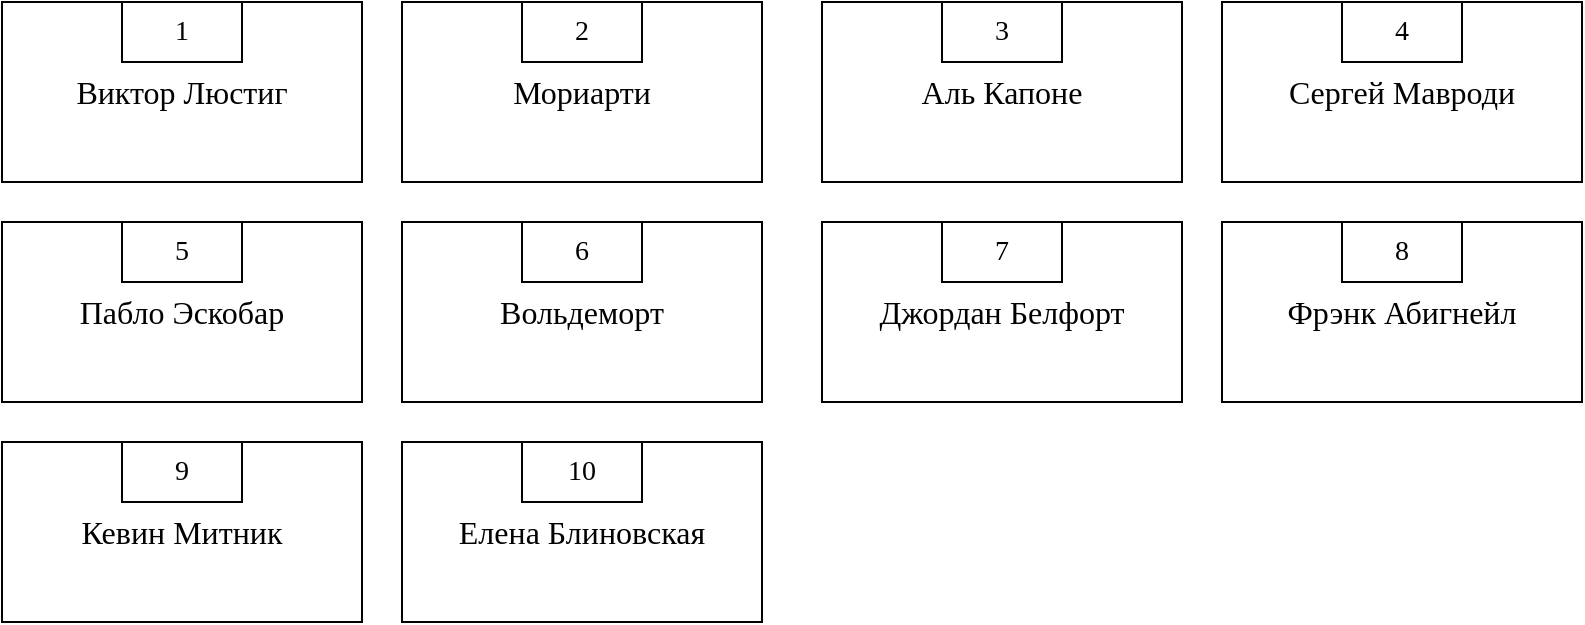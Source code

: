 <mxfile version="27.0.3" pages="8">
  <diagram name="Преступники" id="rvx9Eytj60oc7GgqrsQo">
    <mxGraphModel dx="1042" dy="570" grid="1" gridSize="10" guides="1" tooltips="1" connect="1" arrows="1" fold="1" page="1" pageScale="1" pageWidth="850" pageHeight="1100" math="0" shadow="0">
      <root>
        <mxCell id="0" />
        <mxCell id="1" parent="0" />
        <mxCell id="3wvi0kcAIpPuui1gEmCT-31" value="" style="group" parent="1" vertex="1" connectable="0">
          <mxGeometry x="30" y="40" width="180" height="90" as="geometry" />
        </mxCell>
        <mxCell id="3wvi0kcAIpPuui1gEmCT-33" value="" style="group" parent="3wvi0kcAIpPuui1gEmCT-31" vertex="1" connectable="0">
          <mxGeometry width="180" height="90" as="geometry" />
        </mxCell>
        <mxCell id="3wvi0kcAIpPuui1gEmCT-35" value="" style="group" parent="3wvi0kcAIpPuui1gEmCT-33" vertex="1" connectable="0">
          <mxGeometry width="180" height="90" as="geometry" />
        </mxCell>
        <mxCell id="3wvi0kcAIpPuui1gEmCT-1" value="&lt;font face=&quot;Times New Roman&quot; style=&quot;font-size: 16px;&quot;&gt;Виктор Люстиг&lt;/font&gt;" style="rounded=0;whiteSpace=wrap;html=1;movable=1;resizable=1;rotatable=1;deletable=1;editable=1;locked=0;connectable=1;" parent="3wvi0kcAIpPuui1gEmCT-35" vertex="1">
          <mxGeometry width="180" height="90" as="geometry" />
        </mxCell>
        <mxCell id="3wvi0kcAIpPuui1gEmCT-2" value="&lt;font face=&quot;Times New Roman&quot; style=&quot;font-size: 14px;&quot;&gt;1&lt;/font&gt;" style="rounded=0;whiteSpace=wrap;html=1;movable=1;resizable=1;rotatable=1;deletable=1;editable=1;locked=0;connectable=1;" parent="3wvi0kcAIpPuui1gEmCT-35" vertex="1">
          <mxGeometry x="60" width="60.0" height="30.0" as="geometry" />
        </mxCell>
        <mxCell id="3wvi0kcAIpPuui1gEmCT-36" value="" style="group" parent="1" vertex="1" connectable="0">
          <mxGeometry x="230" y="40" width="180" height="90" as="geometry" />
        </mxCell>
        <mxCell id="3wvi0kcAIpPuui1gEmCT-37" value="&lt;font face=&quot;Times New Roman&quot; style=&quot;font-size: 16px;&quot;&gt;Мориарти&lt;/font&gt;" style="rounded=0;whiteSpace=wrap;html=1;movable=1;resizable=1;rotatable=1;deletable=1;editable=1;locked=0;connectable=1;" parent="3wvi0kcAIpPuui1gEmCT-36" vertex="1">
          <mxGeometry width="180" height="90" as="geometry" />
        </mxCell>
        <mxCell id="3wvi0kcAIpPuui1gEmCT-38" value="&lt;font face=&quot;Times New Roman&quot; style=&quot;font-size: 14px;&quot;&gt;2&lt;/font&gt;" style="rounded=0;whiteSpace=wrap;html=1;movable=1;resizable=1;rotatable=1;deletable=1;editable=1;locked=0;connectable=1;" parent="3wvi0kcAIpPuui1gEmCT-36" vertex="1">
          <mxGeometry x="60" width="60.0" height="30.0" as="geometry" />
        </mxCell>
        <mxCell id="3wvi0kcAIpPuui1gEmCT-57" value="" style="group" parent="1" vertex="1" connectable="0">
          <mxGeometry x="440" y="40" width="180" height="90" as="geometry" />
        </mxCell>
        <mxCell id="3wvi0kcAIpPuui1gEmCT-58" value="" style="group" parent="3wvi0kcAIpPuui1gEmCT-57" vertex="1" connectable="0">
          <mxGeometry width="180" height="90" as="geometry" />
        </mxCell>
        <mxCell id="3wvi0kcAIpPuui1gEmCT-59" value="" style="group" parent="3wvi0kcAIpPuui1gEmCT-58" vertex="1" connectable="0">
          <mxGeometry width="180" height="90" as="geometry" />
        </mxCell>
        <mxCell id="3wvi0kcAIpPuui1gEmCT-60" value="&lt;font face=&quot;Times New Roman&quot;&gt;&lt;span style=&quot;font-size: 16px;&quot;&gt;Аль Капоне&lt;/span&gt;&lt;/font&gt;" style="rounded=0;whiteSpace=wrap;html=1;movable=1;resizable=1;rotatable=1;deletable=1;editable=1;locked=0;connectable=1;" parent="3wvi0kcAIpPuui1gEmCT-59" vertex="1">
          <mxGeometry width="180" height="90" as="geometry" />
        </mxCell>
        <mxCell id="3wvi0kcAIpPuui1gEmCT-61" value="&lt;font face=&quot;Times New Roman&quot; style=&quot;font-size: 14px;&quot;&gt;3&lt;/font&gt;" style="rounded=0;whiteSpace=wrap;html=1;movable=1;resizable=1;rotatable=1;deletable=1;editable=1;locked=0;connectable=1;" parent="3wvi0kcAIpPuui1gEmCT-59" vertex="1">
          <mxGeometry x="60" width="60.0" height="30.0" as="geometry" />
        </mxCell>
        <mxCell id="3wvi0kcAIpPuui1gEmCT-62" value="" style="group" parent="1" vertex="1" connectable="0">
          <mxGeometry x="640" y="40" width="180" height="90" as="geometry" />
        </mxCell>
        <mxCell id="3wvi0kcAIpPuui1gEmCT-63" value="&lt;font face=&quot;Times New Roman&quot; style=&quot;&quot;&gt;&lt;span style=&quot;font-size: 16px;&quot;&gt;Сергей Мавроди&lt;/span&gt;&lt;/font&gt;" style="rounded=0;whiteSpace=wrap;html=1;movable=1;resizable=1;rotatable=1;deletable=1;editable=1;locked=0;connectable=1;" parent="3wvi0kcAIpPuui1gEmCT-62" vertex="1">
          <mxGeometry width="180" height="90" as="geometry" />
        </mxCell>
        <mxCell id="3wvi0kcAIpPuui1gEmCT-64" value="&lt;font face=&quot;Times New Roman&quot; style=&quot;font-size: 14px;&quot;&gt;4&lt;/font&gt;" style="rounded=0;whiteSpace=wrap;html=1;movable=1;resizable=1;rotatable=1;deletable=1;editable=1;locked=0;connectable=1;" parent="3wvi0kcAIpPuui1gEmCT-62" vertex="1">
          <mxGeometry x="60" width="60.0" height="30.0" as="geometry" />
        </mxCell>
        <mxCell id="3wvi0kcAIpPuui1gEmCT-65" value="" style="group" parent="1" vertex="1" connectable="0">
          <mxGeometry x="30" y="150" width="180" height="90" as="geometry" />
        </mxCell>
        <mxCell id="3wvi0kcAIpPuui1gEmCT-66" value="" style="group" parent="3wvi0kcAIpPuui1gEmCT-65" vertex="1" connectable="0">
          <mxGeometry width="180" height="90" as="geometry" />
        </mxCell>
        <mxCell id="3wvi0kcAIpPuui1gEmCT-67" value="" style="group" parent="3wvi0kcAIpPuui1gEmCT-66" vertex="1" connectable="0">
          <mxGeometry width="180" height="90" as="geometry" />
        </mxCell>
        <mxCell id="3wvi0kcAIpPuui1gEmCT-68" value="&lt;font face=&quot;Times New Roman&quot;&gt;&lt;span style=&quot;font-size: 16px;&quot;&gt;Пабло Эскобар&lt;/span&gt;&lt;/font&gt;" style="rounded=0;whiteSpace=wrap;html=1;movable=1;resizable=1;rotatable=1;deletable=1;editable=1;locked=0;connectable=1;" parent="3wvi0kcAIpPuui1gEmCT-67" vertex="1">
          <mxGeometry width="180" height="90" as="geometry" />
        </mxCell>
        <mxCell id="3wvi0kcAIpPuui1gEmCT-69" value="&lt;font face=&quot;Times New Roman&quot; style=&quot;font-size: 14px;&quot;&gt;5&lt;/font&gt;" style="rounded=0;whiteSpace=wrap;html=1;movable=1;resizable=1;rotatable=1;deletable=1;editable=1;locked=0;connectable=1;" parent="3wvi0kcAIpPuui1gEmCT-67" vertex="1">
          <mxGeometry x="60" width="60.0" height="30.0" as="geometry" />
        </mxCell>
        <mxCell id="3wvi0kcAIpPuui1gEmCT-70" value="" style="group" parent="1" vertex="1" connectable="0">
          <mxGeometry x="230" y="150" width="180" height="90" as="geometry" />
        </mxCell>
        <mxCell id="3wvi0kcAIpPuui1gEmCT-71" value="&lt;font face=&quot;Times New Roman&quot;&gt;&lt;span style=&quot;font-size: 16px;&quot;&gt;Вольдеморт&lt;/span&gt;&lt;/font&gt;" style="rounded=0;whiteSpace=wrap;html=1;movable=1;resizable=1;rotatable=1;deletable=1;editable=1;locked=0;connectable=1;" parent="3wvi0kcAIpPuui1gEmCT-70" vertex="1">
          <mxGeometry width="180" height="90" as="geometry" />
        </mxCell>
        <mxCell id="3wvi0kcAIpPuui1gEmCT-72" value="&lt;font face=&quot;Times New Roman&quot; style=&quot;font-size: 14px;&quot;&gt;6&lt;/font&gt;" style="rounded=0;whiteSpace=wrap;html=1;movable=1;resizable=1;rotatable=1;deletable=1;editable=1;locked=0;connectable=1;" parent="3wvi0kcAIpPuui1gEmCT-70" vertex="1">
          <mxGeometry x="60" width="60.0" height="30.0" as="geometry" />
        </mxCell>
        <mxCell id="3wvi0kcAIpPuui1gEmCT-73" value="" style="group" parent="1" vertex="1" connectable="0">
          <mxGeometry x="440" y="150" width="180" height="90" as="geometry" />
        </mxCell>
        <mxCell id="3wvi0kcAIpPuui1gEmCT-74" value="" style="group" parent="3wvi0kcAIpPuui1gEmCT-73" vertex="1" connectable="0">
          <mxGeometry width="180" height="90" as="geometry" />
        </mxCell>
        <mxCell id="3wvi0kcAIpPuui1gEmCT-75" value="" style="group" parent="3wvi0kcAIpPuui1gEmCT-74" vertex="1" connectable="0">
          <mxGeometry width="180" height="90" as="geometry" />
        </mxCell>
        <mxCell id="3wvi0kcAIpPuui1gEmCT-76" value="&lt;font face=&quot;Times New Roman&quot;&gt;&lt;span style=&quot;font-size: 16px;&quot;&gt;Джордан Белфорт&lt;/span&gt;&lt;/font&gt;" style="rounded=0;whiteSpace=wrap;html=1;movable=1;resizable=1;rotatable=1;deletable=1;editable=1;locked=0;connectable=1;" parent="3wvi0kcAIpPuui1gEmCT-75" vertex="1">
          <mxGeometry width="180" height="90" as="geometry" />
        </mxCell>
        <mxCell id="3wvi0kcAIpPuui1gEmCT-77" value="&lt;font face=&quot;Times New Roman&quot; style=&quot;font-size: 14px;&quot;&gt;7&lt;/font&gt;" style="rounded=0;whiteSpace=wrap;html=1;movable=1;resizable=1;rotatable=1;deletable=1;editable=1;locked=0;connectable=1;" parent="3wvi0kcAIpPuui1gEmCT-75" vertex="1">
          <mxGeometry x="60" width="60.0" height="30.0" as="geometry" />
        </mxCell>
        <mxCell id="3wvi0kcAIpPuui1gEmCT-78" value="" style="group" parent="1" vertex="1" connectable="0">
          <mxGeometry x="640" y="150" width="180" height="90" as="geometry" />
        </mxCell>
        <mxCell id="3wvi0kcAIpPuui1gEmCT-79" value="&lt;font face=&quot;Times New Roman&quot;&gt;&lt;span style=&quot;font-size: 16px;&quot;&gt;Фрэнк Абигнейл&lt;/span&gt;&lt;/font&gt;" style="rounded=0;whiteSpace=wrap;html=1;movable=1;resizable=1;rotatable=1;deletable=1;editable=1;locked=0;connectable=1;" parent="3wvi0kcAIpPuui1gEmCT-78" vertex="1">
          <mxGeometry width="180" height="90" as="geometry" />
        </mxCell>
        <mxCell id="3wvi0kcAIpPuui1gEmCT-80" value="&lt;font face=&quot;Times New Roman&quot;&gt;&lt;span style=&quot;font-size: 14px;&quot;&gt;8&lt;/span&gt;&lt;/font&gt;" style="rounded=0;whiteSpace=wrap;html=1;movable=1;resizable=1;rotatable=1;deletable=1;editable=1;locked=0;connectable=1;" parent="3wvi0kcAIpPuui1gEmCT-78" vertex="1">
          <mxGeometry x="60" width="60.0" height="30.0" as="geometry" />
        </mxCell>
        <mxCell id="3wvi0kcAIpPuui1gEmCT-81" value="" style="group" parent="1" vertex="1" connectable="0">
          <mxGeometry x="30" y="260" width="180" height="90" as="geometry" />
        </mxCell>
        <mxCell id="3wvi0kcAIpPuui1gEmCT-82" value="" style="group" parent="3wvi0kcAIpPuui1gEmCT-81" vertex="1" connectable="0">
          <mxGeometry width="180" height="90" as="geometry" />
        </mxCell>
        <mxCell id="3wvi0kcAIpPuui1gEmCT-83" value="" style="group" parent="3wvi0kcAIpPuui1gEmCT-82" vertex="1" connectable="0">
          <mxGeometry width="180" height="90" as="geometry" />
        </mxCell>
        <mxCell id="3wvi0kcAIpPuui1gEmCT-84" value="&lt;font face=&quot;Times New Roman&quot;&gt;&lt;span style=&quot;font-size: 16px;&quot;&gt;Кевин Митник&lt;/span&gt;&lt;/font&gt;" style="rounded=0;whiteSpace=wrap;html=1;movable=1;resizable=1;rotatable=1;deletable=1;editable=1;locked=0;connectable=1;" parent="3wvi0kcAIpPuui1gEmCT-83" vertex="1">
          <mxGeometry width="180" height="90" as="geometry" />
        </mxCell>
        <mxCell id="3wvi0kcAIpPuui1gEmCT-85" value="&lt;font face=&quot;Times New Roman&quot; style=&quot;font-size: 14px;&quot;&gt;9&lt;/font&gt;" style="rounded=0;whiteSpace=wrap;html=1;movable=1;resizable=1;rotatable=1;deletable=1;editable=1;locked=0;connectable=1;" parent="3wvi0kcAIpPuui1gEmCT-83" vertex="1">
          <mxGeometry x="60" width="60.0" height="30.0" as="geometry" />
        </mxCell>
        <mxCell id="3wvi0kcAIpPuui1gEmCT-86" value="" style="group" parent="1" vertex="1" connectable="0">
          <mxGeometry x="230" y="260" width="180" height="90" as="geometry" />
        </mxCell>
        <mxCell id="3wvi0kcAIpPuui1gEmCT-87" value="&lt;font face=&quot;Times New Roman&quot; style=&quot;font-size: 16px;&quot;&gt;Елена Блиновская&lt;/font&gt;" style="rounded=0;whiteSpace=wrap;html=1;movable=1;resizable=1;rotatable=1;deletable=1;editable=1;locked=0;connectable=1;" parent="3wvi0kcAIpPuui1gEmCT-86" vertex="1">
          <mxGeometry width="180" height="90" as="geometry" />
        </mxCell>
        <mxCell id="3wvi0kcAIpPuui1gEmCT-88" value="&lt;font face=&quot;Times New Roman&quot; style=&quot;font-size: 14px;&quot;&gt;10&lt;/font&gt;" style="rounded=0;whiteSpace=wrap;html=1;movable=1;resizable=1;rotatable=1;deletable=1;editable=1;locked=0;connectable=1;" parent="3wvi0kcAIpPuui1gEmCT-86" vertex="1">
          <mxGeometry x="60" width="60.0" height="30.0" as="geometry" />
        </mxCell>
      </root>
    </mxGraphModel>
  </diagram>
  <diagram id="XTxBVJDKm-QedY_-0BoC" name="Преступления">
    <mxGraphModel dx="1042" dy="570" grid="1" gridSize="10" guides="1" tooltips="1" connect="1" arrows="1" fold="1" page="1" pageScale="1" pageWidth="850" pageHeight="1100" math="0" shadow="0">
      <root>
        <mxCell id="0" />
        <mxCell id="1" parent="0" />
        <mxCell id="cDAiwFoL0pdVmDAMkeIU-3" value="" style="group" vertex="1" connectable="0" parent="1">
          <mxGeometry x="40" y="30" width="170" height="130" as="geometry" />
        </mxCell>
        <mxCell id="cDAiwFoL0pdVmDAMkeIU-1" value="&lt;font face=&quot;Times New Roman&quot; style=&quot;font-size: 16px;&quot;&gt;Продажа Эйфелевой башни&lt;/font&gt;" style="ellipse;whiteSpace=wrap;html=1;" vertex="1" parent="cDAiwFoL0pdVmDAMkeIU-3">
          <mxGeometry width="170" height="130" as="geometry" />
        </mxCell>
        <mxCell id="cDAiwFoL0pdVmDAMkeIU-2" value="&lt;font face=&quot;Times New Roman&quot; style=&quot;font-size: 14px;&quot;&gt;1&lt;/font&gt;" style="ellipse;whiteSpace=wrap;html=1;" vertex="1" parent="cDAiwFoL0pdVmDAMkeIU-3">
          <mxGeometry x="55" width="60" height="40" as="geometry" />
        </mxCell>
        <mxCell id="cDAiwFoL0pdVmDAMkeIU-4" value="" style="group" vertex="1" connectable="0" parent="1">
          <mxGeometry x="240" y="30" width="170" height="130" as="geometry" />
        </mxCell>
        <mxCell id="cDAiwFoL0pdVmDAMkeIU-5" value="&lt;font face=&quot;Times New Roman&quot;&gt;&lt;span style=&quot;font-size: 16px;&quot;&gt;Похищение данных телефонной компании&lt;/span&gt;&lt;/font&gt;" style="ellipse;whiteSpace=wrap;html=1;" vertex="1" parent="cDAiwFoL0pdVmDAMkeIU-4">
          <mxGeometry width="170" height="130" as="geometry" />
        </mxCell>
        <mxCell id="cDAiwFoL0pdVmDAMkeIU-6" value="&lt;font face=&quot;Times New Roman&quot; style=&quot;font-size: 14px;&quot;&gt;2&lt;/font&gt;" style="ellipse;whiteSpace=wrap;html=1;" vertex="1" parent="cDAiwFoL0pdVmDAMkeIU-4">
          <mxGeometry x="55" width="60" height="40" as="geometry" />
        </mxCell>
        <mxCell id="cDAiwFoL0pdVmDAMkeIU-9" value="" style="group" vertex="1" connectable="0" parent="1">
          <mxGeometry x="40" y="180" width="170" height="130" as="geometry" />
        </mxCell>
        <mxCell id="cDAiwFoL0pdVmDAMkeIU-10" value="&lt;font face=&quot;Times New Roman&quot; style=&quot;font-size: 16px;&quot;&gt;Создание финансовой пирамиды&lt;/font&gt;" style="ellipse;whiteSpace=wrap;html=1;" vertex="1" parent="cDAiwFoL0pdVmDAMkeIU-9">
          <mxGeometry width="170" height="130" as="geometry" />
        </mxCell>
        <mxCell id="cDAiwFoL0pdVmDAMkeIU-11" value="&lt;font face=&quot;Times New Roman&quot; style=&quot;font-size: 14px;&quot;&gt;5&lt;/font&gt;" style="ellipse;whiteSpace=wrap;html=1;" vertex="1" parent="cDAiwFoL0pdVmDAMkeIU-9">
          <mxGeometry x="55" width="60" height="40" as="geometry" />
        </mxCell>
        <mxCell id="cDAiwFoL0pdVmDAMkeIU-12" value="" style="group" vertex="1" connectable="0" parent="1">
          <mxGeometry x="240" y="180" width="170" height="130" as="geometry" />
        </mxCell>
        <mxCell id="cDAiwFoL0pdVmDAMkeIU-13" value="&lt;font face=&quot;Times New Roman&quot; style=&quot;font-size: 16px;&quot;&gt;Продажа Эйфелевой башни второй раз&lt;/font&gt;" style="ellipse;whiteSpace=wrap;html=1;" vertex="1" parent="cDAiwFoL0pdVmDAMkeIU-12">
          <mxGeometry width="170" height="130" as="geometry" />
        </mxCell>
        <mxCell id="cDAiwFoL0pdVmDAMkeIU-14" value="&lt;font face=&quot;Times New Roman&quot; style=&quot;font-size: 14px;&quot;&gt;6&lt;/font&gt;" style="ellipse;whiteSpace=wrap;html=1;" vertex="1" parent="cDAiwFoL0pdVmDAMkeIU-12">
          <mxGeometry x="55" width="60" height="40" as="geometry" />
        </mxCell>
        <mxCell id="cDAiwFoL0pdVmDAMkeIU-17" value="" style="group" vertex="1" connectable="0" parent="1">
          <mxGeometry x="40" y="330" width="170" height="130" as="geometry" />
        </mxCell>
        <mxCell id="cDAiwFoL0pdVmDAMkeIU-18" value="&lt;font face=&quot;Times New Roman&quot; style=&quot;font-size: 16px;&quot;&gt;Наркоторговля&lt;/font&gt;" style="ellipse;whiteSpace=wrap;html=1;" vertex="1" parent="cDAiwFoL0pdVmDAMkeIU-17">
          <mxGeometry width="170" height="130" as="geometry" />
        </mxCell>
        <mxCell id="cDAiwFoL0pdVmDAMkeIU-19" value="&lt;font face=&quot;Times New Roman&quot; style=&quot;font-size: 14px;&quot;&gt;9&lt;/font&gt;" style="ellipse;whiteSpace=wrap;html=1;" vertex="1" parent="cDAiwFoL0pdVmDAMkeIU-17">
          <mxGeometry x="55" width="60" height="40" as="geometry" />
        </mxCell>
        <mxCell id="cDAiwFoL0pdVmDAMkeIU-20" value="" style="group" vertex="1" connectable="0" parent="1">
          <mxGeometry x="240" y="330" width="170" height="130" as="geometry" />
        </mxCell>
        <mxCell id="cDAiwFoL0pdVmDAMkeIU-21" value="&lt;font face=&quot;Times New Roman&quot;&gt;&lt;span style=&quot;font-size: 16px;&quot;&gt;Финансовые&lt;/span&gt;&lt;/font&gt;&lt;div&gt;&lt;font face=&quot;Times New Roman&quot;&gt;&lt;span style=&quot;font-size: 16px;&quot;&gt;махинации&lt;/span&gt;&lt;/font&gt;&lt;/div&gt;" style="ellipse;whiteSpace=wrap;html=1;" vertex="1" parent="cDAiwFoL0pdVmDAMkeIU-20">
          <mxGeometry width="170" height="130" as="geometry" />
        </mxCell>
        <mxCell id="cDAiwFoL0pdVmDAMkeIU-22" value="&lt;font face=&quot;Times New Roman&quot; style=&quot;font-size: 14px;&quot;&gt;10&lt;/font&gt;" style="ellipse;whiteSpace=wrap;html=1;" vertex="1" parent="cDAiwFoL0pdVmDAMkeIU-20">
          <mxGeometry x="55" width="60" height="40" as="geometry" />
        </mxCell>
        <mxCell id="cDAiwFoL0pdVmDAMkeIU-25" value="" style="group" vertex="1" connectable="0" parent="1">
          <mxGeometry x="440" y="30" width="170" height="130" as="geometry" />
        </mxCell>
        <mxCell id="cDAiwFoL0pdVmDAMkeIU-26" value="&lt;font face=&quot;Times New Roman&quot;&gt;&lt;span style=&quot;font-size: 16px;&quot;&gt;Отмывание денег&lt;/span&gt;&lt;/font&gt;" style="ellipse;whiteSpace=wrap;html=1;" vertex="1" parent="cDAiwFoL0pdVmDAMkeIU-25">
          <mxGeometry width="170" height="130" as="geometry" />
        </mxCell>
        <mxCell id="cDAiwFoL0pdVmDAMkeIU-27" value="&lt;font face=&quot;Times New Roman&quot; style=&quot;font-size: 14px;&quot;&gt;3&lt;/font&gt;" style="ellipse;whiteSpace=wrap;html=1;" vertex="1" parent="cDAiwFoL0pdVmDAMkeIU-25">
          <mxGeometry x="55" width="60" height="40" as="geometry" />
        </mxCell>
        <mxCell id="cDAiwFoL0pdVmDAMkeIU-28" value="" style="group" vertex="1" connectable="0" parent="1">
          <mxGeometry x="640" y="30" width="170" height="130" as="geometry" />
        </mxCell>
        <mxCell id="cDAiwFoL0pdVmDAMkeIU-29" value="&lt;font face=&quot;Times New Roman&quot; style=&quot;font-size: 16px;&quot;&gt;Убийство родителей Поттера&lt;/font&gt;" style="ellipse;whiteSpace=wrap;html=1;" vertex="1" parent="cDAiwFoL0pdVmDAMkeIU-28">
          <mxGeometry width="170" height="130" as="geometry" />
        </mxCell>
        <mxCell id="cDAiwFoL0pdVmDAMkeIU-30" value="&lt;font face=&quot;Times New Roman&quot; style=&quot;font-size: 14px;&quot;&gt;4&lt;/font&gt;" style="ellipse;whiteSpace=wrap;html=1;" vertex="1" parent="cDAiwFoL0pdVmDAMkeIU-28">
          <mxGeometry x="55" width="60" height="40" as="geometry" />
        </mxCell>
        <mxCell id="cDAiwFoL0pdVmDAMkeIU-31" value="" style="group" vertex="1" connectable="0" parent="1">
          <mxGeometry x="440" y="180" width="170" height="130" as="geometry" />
        </mxCell>
        <mxCell id="cDAiwFoL0pdVmDAMkeIU-32" value="&lt;font face=&quot;Times New Roman&quot; style=&quot;font-size: 16px;&quot;&gt;Убийство&lt;/font&gt;" style="ellipse;whiteSpace=wrap;html=1;" vertex="1" parent="cDAiwFoL0pdVmDAMkeIU-31">
          <mxGeometry width="170" height="130" as="geometry" />
        </mxCell>
        <mxCell id="cDAiwFoL0pdVmDAMkeIU-33" value="&lt;font face=&quot;Times New Roman&quot; style=&quot;font-size: 14px;&quot;&gt;7&lt;/font&gt;" style="ellipse;whiteSpace=wrap;html=1;" vertex="1" parent="cDAiwFoL0pdVmDAMkeIU-31">
          <mxGeometry x="55" width="60" height="40" as="geometry" />
        </mxCell>
        <mxCell id="cDAiwFoL0pdVmDAMkeIU-34" value="" style="group" vertex="1" connectable="0" parent="1">
          <mxGeometry x="640" y="180" width="170" height="130" as="geometry" />
        </mxCell>
        <mxCell id="cDAiwFoL0pdVmDAMkeIU-35" value="&lt;font face=&quot;Times New Roman&quot; style=&quot;font-size: 16px;&quot;&gt;Кража денег у банков&lt;/font&gt;" style="ellipse;whiteSpace=wrap;html=1;" vertex="1" parent="cDAiwFoL0pdVmDAMkeIU-34">
          <mxGeometry width="170" height="130" as="geometry" />
        </mxCell>
        <mxCell id="cDAiwFoL0pdVmDAMkeIU-36" value="&lt;font face=&quot;Times New Roman&quot; style=&quot;font-size: 14px;&quot;&gt;8&lt;/font&gt;" style="ellipse;whiteSpace=wrap;html=1;" vertex="1" parent="cDAiwFoL0pdVmDAMkeIU-34">
          <mxGeometry x="55" width="60" height="40" as="geometry" />
        </mxCell>
        <mxCell id="cDAiwFoL0pdVmDAMkeIU-37" value="" style="group" vertex="1" connectable="0" parent="1">
          <mxGeometry x="440" y="330" width="170" height="130" as="geometry" />
        </mxCell>
        <mxCell id="cDAiwFoL0pdVmDAMkeIU-38" value="&lt;font face=&quot;Times New Roman&quot; style=&quot;font-size: 16px;&quot;&gt;Мошенничество и инфоциганство&lt;/font&gt;" style="ellipse;whiteSpace=wrap;html=1;" vertex="1" parent="cDAiwFoL0pdVmDAMkeIU-37">
          <mxGeometry width="170" height="130" as="geometry" />
        </mxCell>
        <mxCell id="cDAiwFoL0pdVmDAMkeIU-39" value="&lt;font face=&quot;Times New Roman&quot; style=&quot;font-size: 14px;&quot;&gt;11&lt;/font&gt;" style="ellipse;whiteSpace=wrap;html=1;" vertex="1" parent="cDAiwFoL0pdVmDAMkeIU-37">
          <mxGeometry x="55" width="60" height="40" as="geometry" />
        </mxCell>
      </root>
    </mxGraphModel>
  </diagram>
  <diagram id="ubCkxAWy6tgxAh7r-hoX" name="Улики">
    <mxGraphModel dx="1042" dy="2770" grid="1" gridSize="10" guides="1" tooltips="1" connect="1" arrows="1" fold="1" page="1" pageScale="1" pageWidth="850" pageHeight="1100" math="0" shadow="0">
      <root>
        <mxCell id="0" />
        <mxCell id="1" parent="0" />
        <mxCell id="AjVUMKlilgp0ESnhzVmI-3" value="" style="group" vertex="1" connectable="0" parent="1">
          <mxGeometry x="30" y="-2170" width="170" height="100" as="geometry" />
        </mxCell>
        <mxCell id="AjVUMKlilgp0ESnhzVmI-1" value="&lt;font face=&quot;Times New Roman&quot; style=&quot;font-size: 16px;&quot;&gt;Отпечаток пальца&lt;/font&gt;" style="shape=hexagon;perimeter=hexagonPerimeter2;whiteSpace=wrap;html=1;fixedSize=1;" vertex="1" parent="AjVUMKlilgp0ESnhzVmI-3">
          <mxGeometry width="170" height="100" as="geometry" />
        </mxCell>
        <mxCell id="AjVUMKlilgp0ESnhzVmI-2" value="&lt;font face=&quot;Times New Roman&quot; style=&quot;font-size: 14px;&quot;&gt;1&lt;/font&gt;" style="shape=hexagon;perimeter=hexagonPerimeter2;whiteSpace=wrap;html=1;fixedSize=1;" vertex="1" parent="AjVUMKlilgp0ESnhzVmI-3">
          <mxGeometry x="54.09" width="61.82" height="30" as="geometry" />
        </mxCell>
        <mxCell id="OWYfTBaAOQgAK-0S-6aG-7" value="" style="group" vertex="1" connectable="0" parent="1">
          <mxGeometry x="230" y="-2170" width="170" height="100" as="geometry" />
        </mxCell>
        <mxCell id="OWYfTBaAOQgAK-0S-6aG-8" value="&lt;font face=&quot;Times New Roman&quot; style=&quot;font-size: 16px;&quot;&gt;Чеки и документы&lt;/font&gt;" style="shape=hexagon;perimeter=hexagonPerimeter2;whiteSpace=wrap;html=1;fixedSize=1;" vertex="1" parent="OWYfTBaAOQgAK-0S-6aG-7">
          <mxGeometry width="170" height="100" as="geometry" />
        </mxCell>
        <mxCell id="OWYfTBaAOQgAK-0S-6aG-9" value="&lt;font face=&quot;Times New Roman&quot; style=&quot;font-size: 14px;&quot;&gt;2&lt;/font&gt;" style="shape=hexagon;perimeter=hexagonPerimeter2;whiteSpace=wrap;html=1;fixedSize=1;" vertex="1" parent="OWYfTBaAOQgAK-0S-6aG-7">
          <mxGeometry x="54.09" width="61.82" height="30" as="geometry" />
        </mxCell>
        <mxCell id="OWYfTBaAOQgAK-0S-6aG-10" value="" style="group;" vertex="1" connectable="0" parent="1">
          <mxGeometry x="430" y="-2170" width="170" height="100" as="geometry" />
        </mxCell>
        <mxCell id="OWYfTBaAOQgAK-0S-6aG-11" value="&lt;font face=&quot;Times New Roman&quot; style=&quot;font-size: 16px;&quot;&gt;Свидетели&lt;/font&gt;" style="shape=hexagon;perimeter=hexagonPerimeter2;whiteSpace=wrap;html=1;fixedSize=1;" vertex="1" parent="OWYfTBaAOQgAK-0S-6aG-10">
          <mxGeometry width="170" height="100" as="geometry" />
        </mxCell>
        <mxCell id="OWYfTBaAOQgAK-0S-6aG-12" value="&lt;font face=&quot;Times New Roman&quot; style=&quot;font-size: 14px;&quot;&gt;3&lt;/font&gt;" style="shape=hexagon;perimeter=hexagonPerimeter2;whiteSpace=wrap;html=1;fixedSize=1;" vertex="1" parent="OWYfTBaAOQgAK-0S-6aG-10">
          <mxGeometry x="54.09" width="61.82" height="30" as="geometry" />
        </mxCell>
        <mxCell id="OWYfTBaAOQgAK-0S-6aG-13" value="" style="group" vertex="1" connectable="0" parent="1">
          <mxGeometry x="630" y="-2170" width="170" height="100" as="geometry" />
        </mxCell>
        <mxCell id="OWYfTBaAOQgAK-0S-6aG-14" value="&lt;font face=&quot;Times New Roman&quot; style=&quot;font-size: 16px;&quot;&gt;Показания&lt;/font&gt;&lt;div&gt;&lt;font face=&quot;Times New Roman&quot; style=&quot;font-size: 16px;&quot;&gt;потерпевших&lt;/font&gt;&lt;/div&gt;" style="shape=hexagon;perimeter=hexagonPerimeter2;whiteSpace=wrap;html=1;fixedSize=1;" vertex="1" parent="OWYfTBaAOQgAK-0S-6aG-13">
          <mxGeometry width="170" height="100" as="geometry" />
        </mxCell>
        <mxCell id="OWYfTBaAOQgAK-0S-6aG-15" value="&lt;font face=&quot;Times New Roman&quot; style=&quot;font-size: 14px;&quot;&gt;4&lt;/font&gt;" style="shape=hexagon;perimeter=hexagonPerimeter2;whiteSpace=wrap;html=1;fixedSize=1;" vertex="1" parent="OWYfTBaAOQgAK-0S-6aG-13">
          <mxGeometry x="54.09" width="61.82" height="30" as="geometry" />
        </mxCell>
        <mxCell id="OWYfTBaAOQgAK-0S-6aG-16" value="" style="group" vertex="1" connectable="0" parent="1">
          <mxGeometry x="30" y="-2050" width="170" height="100" as="geometry" />
        </mxCell>
        <mxCell id="OWYfTBaAOQgAK-0S-6aG-17" value="&lt;font face=&quot;Times New Roman&quot; style=&quot;font-size: 16px;&quot;&gt;Образец ДНК&lt;/font&gt;" style="shape=hexagon;perimeter=hexagonPerimeter2;whiteSpace=wrap;html=1;fixedSize=1;" vertex="1" parent="OWYfTBaAOQgAK-0S-6aG-16">
          <mxGeometry width="170" height="100" as="geometry" />
        </mxCell>
        <mxCell id="OWYfTBaAOQgAK-0S-6aG-18" value="&lt;font face=&quot;Times New Roman&quot; style=&quot;font-size: 14px;&quot;&gt;5&lt;/font&gt;" style="shape=hexagon;perimeter=hexagonPerimeter2;whiteSpace=wrap;html=1;fixedSize=1;" vertex="1" parent="OWYfTBaAOQgAK-0S-6aG-16">
          <mxGeometry x="54.09" width="61.82" height="30" as="geometry" />
        </mxCell>
        <mxCell id="OWYfTBaAOQgAK-0S-6aG-19" value="" style="group" vertex="1" connectable="0" parent="1">
          <mxGeometry x="230" y="-2050" width="170" height="100" as="geometry" />
        </mxCell>
        <mxCell id="OWYfTBaAOQgAK-0S-6aG-20" value="&lt;font face=&quot;Times New Roman&quot; style=&quot;font-size: 16px;&quot;&gt;Следы выстрелов&lt;/font&gt;" style="shape=hexagon;perimeter=hexagonPerimeter2;whiteSpace=wrap;html=1;fixedSize=1;" vertex="1" parent="OWYfTBaAOQgAK-0S-6aG-19">
          <mxGeometry width="170" height="100" as="geometry" />
        </mxCell>
        <mxCell id="OWYfTBaAOQgAK-0S-6aG-21" value="&lt;font face=&quot;Times New Roman&quot; style=&quot;font-size: 14px;&quot;&gt;6&lt;/font&gt;" style="shape=hexagon;perimeter=hexagonPerimeter2;whiteSpace=wrap;html=1;fixedSize=1;" vertex="1" parent="OWYfTBaAOQgAK-0S-6aG-19">
          <mxGeometry x="54.09" width="61.82" height="30" as="geometry" />
        </mxCell>
        <mxCell id="OWYfTBaAOQgAK-0S-6aG-22" value="" style="group" vertex="1" connectable="0" parent="1">
          <mxGeometry x="430" y="-2050" width="170" height="100" as="geometry" />
        </mxCell>
        <mxCell id="OWYfTBaAOQgAK-0S-6aG-23" value="&lt;font face=&quot;Times New Roman&quot; style=&quot;font-size: 16px;&quot;&gt;Неосторожность в&lt;/font&gt;&lt;div&gt;&lt;font face=&quot;Times New Roman&quot; style=&quot;font-size: 16px;&quot;&gt;сети&lt;/font&gt;&lt;/div&gt;" style="shape=hexagon;perimeter=hexagonPerimeter2;whiteSpace=wrap;html=1;fixedSize=1;" vertex="1" parent="OWYfTBaAOQgAK-0S-6aG-22">
          <mxGeometry width="170" height="100" as="geometry" />
        </mxCell>
        <mxCell id="OWYfTBaAOQgAK-0S-6aG-24" value="&lt;font face=&quot;Times New Roman&quot; style=&quot;font-size: 14px;&quot;&gt;7&lt;/font&gt;" style="shape=hexagon;perimeter=hexagonPerimeter2;whiteSpace=wrap;html=1;fixedSize=1;" vertex="1" parent="OWYfTBaAOQgAK-0S-6aG-22">
          <mxGeometry x="54.09" width="61.82" height="30" as="geometry" />
        </mxCell>
        <mxCell id="OWYfTBaAOQgAK-0S-6aG-28" value="" style="group;" vertex="1" connectable="0" parent="1">
          <mxGeometry x="630" y="-2050" width="190" height="100" as="geometry" />
        </mxCell>
        <mxCell id="OWYfTBaAOQgAK-0S-6aG-29" value="&lt;font face=&quot;Times New Roman&quot; style=&quot;font-size: 16px;&quot;&gt;Жалобы в комиссию по&lt;/font&gt;&lt;div&gt;&lt;font face=&quot;Times New Roman&quot; style=&quot;font-size: 16px;&quot;&gt;ценным бумагам&lt;/font&gt;&lt;/div&gt;" style="shape=hexagon;perimeter=hexagonPerimeter2;whiteSpace=wrap;html=1;fixedSize=1;" vertex="1" parent="OWYfTBaAOQgAK-0S-6aG-28">
          <mxGeometry width="190" height="100" as="geometry" />
        </mxCell>
        <mxCell id="OWYfTBaAOQgAK-0S-6aG-30" value="&lt;font face=&quot;Times New Roman&quot; style=&quot;font-size: 14px;&quot;&gt;8&lt;/font&gt;" style="shape=hexagon;perimeter=hexagonPerimeter2;whiteSpace=wrap;html=1;fixedSize=1;" vertex="1" parent="OWYfTBaAOQgAK-0S-6aG-28">
          <mxGeometry x="60.454" width="69.093" height="30" as="geometry" />
        </mxCell>
      </root>
    </mxGraphModel>
  </diagram>
  <diagram id="KcT0E21txZGhkkX47jvZ" name="Детективы">
    <mxGraphModel dx="1042" dy="570" grid="1" gridSize="10" guides="1" tooltips="1" connect="1" arrows="1" fold="1" page="1" pageScale="1" pageWidth="850" pageHeight="1100" math="0" shadow="0">
      <root>
        <mxCell id="0" />
        <mxCell id="1" parent="0" />
        <mxCell id="kUEWaUUmq19tg5iHSMB5-3" value="" style="group" vertex="1" connectable="0" parent="1">
          <mxGeometry x="30" y="40" width="180" height="90" as="geometry" />
        </mxCell>
        <mxCell id="kUEWaUUmq19tg5iHSMB5-1" value="&lt;font face=&quot;Times New Roman&quot; style=&quot;font-size: 16px;&quot;&gt;Шерлок Холмс&lt;/font&gt;" style="shape=parallelogram;perimeter=parallelogramPerimeter;whiteSpace=wrap;html=1;fixedSize=1;" vertex="1" parent="kUEWaUUmq19tg5iHSMB5-3">
          <mxGeometry width="180" height="90" as="geometry" />
        </mxCell>
        <mxCell id="kUEWaUUmq19tg5iHSMB5-2" value="&lt;font face=&quot;Times New Roman&quot; style=&quot;font-size: 14px;&quot;&gt;1&lt;/font&gt;" style="shape=parallelogram;perimeter=parallelogramPerimeter;whiteSpace=wrap;html=1;fixedSize=1;" vertex="1" parent="kUEWaUUmq19tg5iHSMB5-3">
          <mxGeometry x="55" width="70" height="30" as="geometry" />
        </mxCell>
        <mxCell id="kUEWaUUmq19tg5iHSMB5-4" value="" style="group" vertex="1" connectable="0" parent="1">
          <mxGeometry x="230" y="40" width="180" height="90" as="geometry" />
        </mxCell>
        <mxCell id="kUEWaUUmq19tg5iHSMB5-5" value="&lt;font face=&quot;Times New Roman&quot;&gt;&lt;span style=&quot;font-size: 16px;&quot;&gt;Экрюль Пуаро&lt;/span&gt;&lt;/font&gt;" style="shape=parallelogram;perimeter=parallelogramPerimeter;whiteSpace=wrap;html=1;fixedSize=1;" vertex="1" parent="kUEWaUUmq19tg5iHSMB5-4">
          <mxGeometry width="180" height="90" as="geometry" />
        </mxCell>
        <mxCell id="kUEWaUUmq19tg5iHSMB5-6" value="&lt;font face=&quot;Times New Roman&quot; style=&quot;font-size: 14px;&quot;&gt;2&lt;/font&gt;" style="shape=parallelogram;perimeter=parallelogramPerimeter;whiteSpace=wrap;html=1;fixedSize=1;" vertex="1" parent="kUEWaUUmq19tg5iHSMB5-4">
          <mxGeometry x="55" width="70" height="30" as="geometry" />
        </mxCell>
        <mxCell id="kUEWaUUmq19tg5iHSMB5-49" value="" style="group" vertex="1" connectable="0" parent="1">
          <mxGeometry x="430" y="40" width="180" height="90" as="geometry" />
        </mxCell>
        <mxCell id="kUEWaUUmq19tg5iHSMB5-50" value="&lt;font face=&quot;Times New Roman&quot;&gt;&lt;span style=&quot;font-size: 16px;&quot;&gt;Мухтар&lt;/span&gt;&lt;/font&gt;" style="shape=parallelogram;perimeter=parallelogramPerimeter;whiteSpace=wrap;html=1;fixedSize=1;" vertex="1" parent="kUEWaUUmq19tg5iHSMB5-49">
          <mxGeometry width="180" height="90" as="geometry" />
        </mxCell>
        <mxCell id="kUEWaUUmq19tg5iHSMB5-51" value="&lt;font face=&quot;Times New Roman&quot; style=&quot;font-size: 14px;&quot;&gt;3&lt;/font&gt;" style="shape=parallelogram;perimeter=parallelogramPerimeter;whiteSpace=wrap;html=1;fixedSize=1;" vertex="1" parent="kUEWaUUmq19tg5iHSMB5-49">
          <mxGeometry x="55" width="70" height="30" as="geometry" />
        </mxCell>
        <mxCell id="kUEWaUUmq19tg5iHSMB5-52" value="" style="group" vertex="1" connectable="0" parent="1">
          <mxGeometry x="630" y="40" width="180" height="90" as="geometry" />
        </mxCell>
        <mxCell id="kUEWaUUmq19tg5iHSMB5-53" value="&lt;font face=&quot;Times New Roman&quot;&gt;&lt;span style=&quot;font-size: 16px;&quot;&gt;Инспектор Сидоров&lt;/span&gt;&lt;/font&gt;" style="shape=parallelogram;perimeter=parallelogramPerimeter;whiteSpace=wrap;html=1;fixedSize=1;" vertex="1" parent="kUEWaUUmq19tg5iHSMB5-52">
          <mxGeometry width="180" height="90" as="geometry" />
        </mxCell>
        <mxCell id="kUEWaUUmq19tg5iHSMB5-54" value="&lt;font face=&quot;Times New Roman&quot; style=&quot;font-size: 14px;&quot;&gt;4&lt;/font&gt;" style="shape=parallelogram;perimeter=parallelogramPerimeter;whiteSpace=wrap;html=1;fixedSize=1;" vertex="1" parent="kUEWaUUmq19tg5iHSMB5-52">
          <mxGeometry x="55" width="70" height="30" as="geometry" />
        </mxCell>
        <mxCell id="kUEWaUUmq19tg5iHSMB5-55" value="" style="group" vertex="1" connectable="0" parent="1">
          <mxGeometry x="20" y="150" width="180" height="90" as="geometry" />
        </mxCell>
        <mxCell id="kUEWaUUmq19tg5iHSMB5-56" value="&lt;font face=&quot;Times New Roman&quot;&gt;&lt;span style=&quot;font-size: 16px;&quot;&gt;Оперуполномоченный&lt;/span&gt;&lt;/font&gt;&lt;div&gt;&lt;font face=&quot;Times New Roman&quot;&gt;&lt;span style=&quot;font-size: 16px;&quot;&gt;Евгений&lt;/span&gt;&lt;/font&gt;&lt;/div&gt;" style="shape=parallelogram;perimeter=parallelogramPerimeter;whiteSpace=wrap;html=1;fixedSize=1;" vertex="1" parent="kUEWaUUmq19tg5iHSMB5-55">
          <mxGeometry width="180" height="90" as="geometry" />
        </mxCell>
        <mxCell id="kUEWaUUmq19tg5iHSMB5-57" value="&lt;font face=&quot;Times New Roman&quot; style=&quot;font-size: 14px;&quot;&gt;5&lt;/font&gt;" style="shape=parallelogram;perimeter=parallelogramPerimeter;whiteSpace=wrap;html=1;fixedSize=1;" vertex="1" parent="kUEWaUUmq19tg5iHSMB5-55">
          <mxGeometry x="55" width="70" height="30" as="geometry" />
        </mxCell>
        <mxCell id="kUEWaUUmq19tg5iHSMB5-58" value="" style="group" vertex="1" connectable="0" parent="1">
          <mxGeometry x="220" y="150" width="180" height="90" as="geometry" />
        </mxCell>
        <mxCell id="kUEWaUUmq19tg5iHSMB5-59" value="&lt;font face=&quot;Times New Roman&quot;&gt;&lt;span style=&quot;font-size: 16px;&quot;&gt;Капитан Воробьев&lt;/span&gt;&lt;/font&gt;" style="shape=parallelogram;perimeter=parallelogramPerimeter;whiteSpace=wrap;html=1;fixedSize=1;" vertex="1" parent="kUEWaUUmq19tg5iHSMB5-58">
          <mxGeometry width="180" height="90" as="geometry" />
        </mxCell>
        <mxCell id="kUEWaUUmq19tg5iHSMB5-60" value="&lt;font face=&quot;Times New Roman&quot; style=&quot;font-size: 14px;&quot;&gt;6&lt;/font&gt;" style="shape=parallelogram;perimeter=parallelogramPerimeter;whiteSpace=wrap;html=1;fixedSize=1;" vertex="1" parent="kUEWaUUmq19tg5iHSMB5-58">
          <mxGeometry x="55" width="70" height="30" as="geometry" />
        </mxCell>
        <mxCell id="kUEWaUUmq19tg5iHSMB5-61" value="" style="group" vertex="1" connectable="0" parent="1">
          <mxGeometry x="420" y="150" width="180" height="90" as="geometry" />
        </mxCell>
        <mxCell id="kUEWaUUmq19tg5iHSMB5-62" value="&lt;font face=&quot;Times New Roman&quot;&gt;&lt;span style=&quot;font-size: 16px;&quot;&gt;Следователь Петров&lt;/span&gt;&lt;/font&gt;" style="shape=parallelogram;perimeter=parallelogramPerimeter;whiteSpace=wrap;html=1;fixedSize=1;" vertex="1" parent="kUEWaUUmq19tg5iHSMB5-61">
          <mxGeometry width="180" height="90" as="geometry" />
        </mxCell>
        <mxCell id="kUEWaUUmq19tg5iHSMB5-63" value="&lt;font face=&quot;Times New Roman&quot; style=&quot;font-size: 14px;&quot;&gt;7&lt;/font&gt;" style="shape=parallelogram;perimeter=parallelogramPerimeter;whiteSpace=wrap;html=1;fixedSize=1;" vertex="1" parent="kUEWaUUmq19tg5iHSMB5-61">
          <mxGeometry x="55" width="70" height="30" as="geometry" />
        </mxCell>
        <mxCell id="kUEWaUUmq19tg5iHSMB5-64" value="" style="group" vertex="1" connectable="0" parent="1">
          <mxGeometry x="620" y="150" width="180" height="90" as="geometry" />
        </mxCell>
        <mxCell id="kUEWaUUmq19tg5iHSMB5-65" value="&lt;font face=&quot;Times New Roman&quot;&gt;&lt;span style=&quot;font-size: 16px;&quot;&gt;Инспектор Лестрейд&lt;/span&gt;&lt;/font&gt;" style="shape=parallelogram;perimeter=parallelogramPerimeter;whiteSpace=wrap;html=1;fixedSize=1;" vertex="1" parent="kUEWaUUmq19tg5iHSMB5-64">
          <mxGeometry width="180" height="90" as="geometry" />
        </mxCell>
        <mxCell id="kUEWaUUmq19tg5iHSMB5-66" value="&lt;font face=&quot;Times New Roman&quot; style=&quot;font-size: 14px;&quot;&gt;8&lt;/font&gt;" style="shape=parallelogram;perimeter=parallelogramPerimeter;whiteSpace=wrap;html=1;fixedSize=1;" vertex="1" parent="kUEWaUUmq19tg5iHSMB5-64">
          <mxGeometry x="55" width="70" height="30" as="geometry" />
        </mxCell>
        <mxCell id="kUEWaUUmq19tg5iHSMB5-67" value="" style="group" vertex="1" connectable="0" parent="1">
          <mxGeometry x="20" y="260" width="180" height="90" as="geometry" />
        </mxCell>
        <mxCell id="kUEWaUUmq19tg5iHSMB5-68" value="&lt;font face=&quot;Times New Roman&quot; style=&quot;font-size: 16px;&quot;&gt;Хлоя Декер&lt;/font&gt;" style="shape=parallelogram;perimeter=parallelogramPerimeter;whiteSpace=wrap;html=1;fixedSize=1;" vertex="1" parent="kUEWaUUmq19tg5iHSMB5-67">
          <mxGeometry width="180" height="90" as="geometry" />
        </mxCell>
        <mxCell id="kUEWaUUmq19tg5iHSMB5-69" value="&lt;font face=&quot;Times New Roman&quot; style=&quot;font-size: 14px;&quot;&gt;9&lt;/font&gt;" style="shape=parallelogram;perimeter=parallelogramPerimeter;whiteSpace=wrap;html=1;fixedSize=1;" vertex="1" parent="kUEWaUUmq19tg5iHSMB5-67">
          <mxGeometry x="55" width="70" height="30" as="geometry" />
        </mxCell>
        <mxCell id="kUEWaUUmq19tg5iHSMB5-70" value="" style="group" vertex="1" connectable="0" parent="1">
          <mxGeometry x="220" y="260" width="180" height="90" as="geometry" />
        </mxCell>
        <mxCell id="kUEWaUUmq19tg5iHSMB5-71" value="&lt;font face=&quot;Times New Roman&quot;&gt;&lt;span style=&quot;font-size: 16px;&quot;&gt;Джейсон Стейтем&lt;/span&gt;&lt;/font&gt;" style="shape=parallelogram;perimeter=parallelogramPerimeter;whiteSpace=wrap;html=1;fixedSize=1;" vertex="1" parent="kUEWaUUmq19tg5iHSMB5-70">
          <mxGeometry width="180" height="90" as="geometry" />
        </mxCell>
        <mxCell id="kUEWaUUmq19tg5iHSMB5-72" value="&lt;font face=&quot;Times New Roman&quot; style=&quot;font-size: 14px;&quot;&gt;10&lt;/font&gt;" style="shape=parallelogram;perimeter=parallelogramPerimeter;whiteSpace=wrap;html=1;fixedSize=1;" vertex="1" parent="kUEWaUUmq19tg5iHSMB5-70">
          <mxGeometry x="55" width="70" height="30" as="geometry" />
        </mxCell>
      </root>
    </mxGraphModel>
  </diagram>
  <diagram id="m9698AMI3BZ4ZtnOoSHc" name="Оставляет улику">
    <mxGraphModel dx="2084" dy="1140" grid="1" gridSize="10" guides="1" tooltips="1" connect="1" arrows="1" fold="1" page="1" pageScale="1" pageWidth="850" pageHeight="1100" math="0" shadow="0">
      <root>
        <mxCell id="0" />
        <mxCell id="1" parent="0" />
        <mxCell id="tT3CNW5afVvHy7vdmMBc-1" value="" style="group" parent="1" vertex="1" connectable="0">
          <mxGeometry x="130" y="280" width="180" height="90" as="geometry" />
        </mxCell>
        <mxCell id="tT3CNW5afVvHy7vdmMBc-2" value="" style="group" parent="tT3CNW5afVvHy7vdmMBc-1" vertex="1" connectable="0">
          <mxGeometry width="180" height="90" as="geometry" />
        </mxCell>
        <mxCell id="tT3CNW5afVvHy7vdmMBc-3" value="" style="group" parent="tT3CNW5afVvHy7vdmMBc-2" vertex="1" connectable="0">
          <mxGeometry width="180" height="90" as="geometry" />
        </mxCell>
        <mxCell id="tT3CNW5afVvHy7vdmMBc-4" value="&lt;font face=&quot;Times New Roman&quot; style=&quot;font-size: 16px;&quot;&gt;Виктор Люстиг&lt;/font&gt;" style="rounded=0;whiteSpace=wrap;html=1;movable=1;resizable=1;rotatable=1;deletable=1;editable=1;locked=0;connectable=1;" parent="tT3CNW5afVvHy7vdmMBc-3" vertex="1">
          <mxGeometry width="180" height="90" as="geometry" />
        </mxCell>
        <mxCell id="tT3CNW5afVvHy7vdmMBc-5" value="&lt;font face=&quot;Times New Roman&quot; style=&quot;font-size: 14px;&quot;&gt;1&lt;/font&gt;" style="rounded=0;whiteSpace=wrap;html=1;movable=1;resizable=1;rotatable=1;deletable=1;editable=1;locked=0;connectable=1;" parent="tT3CNW5afVvHy7vdmMBc-3" vertex="1">
          <mxGeometry x="60" width="60.0" height="30.0" as="geometry" />
        </mxCell>
        <mxCell id="tT3CNW5afVvHy7vdmMBc-6" value="" style="group" parent="1" vertex="1" connectable="0">
          <mxGeometry x="440" y="260" width="180" height="90" as="geometry" />
        </mxCell>
        <mxCell id="tT3CNW5afVvHy7vdmMBc-7" value="&lt;font face=&quot;Times New Roman&quot; style=&quot;font-size: 16px;&quot;&gt;Мориарти&lt;/font&gt;" style="rounded=0;whiteSpace=wrap;html=1;movable=1;resizable=1;rotatable=1;deletable=1;editable=1;locked=0;connectable=1;" parent="tT3CNW5afVvHy7vdmMBc-6" vertex="1">
          <mxGeometry width="180" height="90" as="geometry" />
        </mxCell>
        <mxCell id="tT3CNW5afVvHy7vdmMBc-8" value="&lt;font face=&quot;Times New Roman&quot; style=&quot;font-size: 14px;&quot;&gt;2&lt;/font&gt;" style="rounded=0;whiteSpace=wrap;html=1;movable=1;resizable=1;rotatable=1;deletable=1;editable=1;locked=0;connectable=1;" parent="tT3CNW5afVvHy7vdmMBc-6" vertex="1">
          <mxGeometry x="60" width="60.0" height="30.0" as="geometry" />
        </mxCell>
        <mxCell id="tT3CNW5afVvHy7vdmMBc-9" value="" style="group" parent="1" vertex="1" connectable="0">
          <mxGeometry x="970" y="270" width="180" height="90" as="geometry" />
        </mxCell>
        <mxCell id="tT3CNW5afVvHy7vdmMBc-10" value="" style="group" parent="tT3CNW5afVvHy7vdmMBc-9" vertex="1" connectable="0">
          <mxGeometry width="180" height="90" as="geometry" />
        </mxCell>
        <mxCell id="tT3CNW5afVvHy7vdmMBc-11" value="" style="group" parent="tT3CNW5afVvHy7vdmMBc-10" vertex="1" connectable="0">
          <mxGeometry width="180" height="90" as="geometry" />
        </mxCell>
        <mxCell id="tT3CNW5afVvHy7vdmMBc-12" value="&lt;font face=&quot;Times New Roman&quot;&gt;&lt;span style=&quot;font-size: 16px;&quot;&gt;Аль Капоне&lt;/span&gt;&lt;/font&gt;" style="rounded=0;whiteSpace=wrap;html=1;movable=1;resizable=1;rotatable=1;deletable=1;editable=1;locked=0;connectable=1;" parent="tT3CNW5afVvHy7vdmMBc-11" vertex="1">
          <mxGeometry width="180" height="90" as="geometry" />
        </mxCell>
        <mxCell id="tT3CNW5afVvHy7vdmMBc-13" value="&lt;font face=&quot;Times New Roman&quot; style=&quot;font-size: 14px;&quot;&gt;3&lt;/font&gt;" style="rounded=0;whiteSpace=wrap;html=1;movable=1;resizable=1;rotatable=1;deletable=1;editable=1;locked=0;connectable=1;" parent="tT3CNW5afVvHy7vdmMBc-11" vertex="1">
          <mxGeometry x="60" width="60.0" height="30.0" as="geometry" />
        </mxCell>
        <mxCell id="tT3CNW5afVvHy7vdmMBc-14" value="" style="group" parent="1" vertex="1" connectable="0">
          <mxGeometry x="680" y="270" width="180" height="90" as="geometry" />
        </mxCell>
        <mxCell id="tT3CNW5afVvHy7vdmMBc-15" value="&lt;font face=&quot;Times New Roman&quot; style=&quot;&quot;&gt;&lt;span style=&quot;font-size: 16px;&quot;&gt;Сергей Мавроди&lt;/span&gt;&lt;/font&gt;" style="rounded=0;whiteSpace=wrap;html=1;movable=1;resizable=1;rotatable=1;deletable=1;editable=1;locked=0;connectable=1;" parent="tT3CNW5afVvHy7vdmMBc-14" vertex="1">
          <mxGeometry width="180" height="90" as="geometry" />
        </mxCell>
        <mxCell id="tT3CNW5afVvHy7vdmMBc-16" value="&lt;font face=&quot;Times New Roman&quot; style=&quot;font-size: 14px;&quot;&gt;4&lt;/font&gt;" style="rounded=0;whiteSpace=wrap;html=1;movable=1;resizable=1;rotatable=1;deletable=1;editable=1;locked=0;connectable=1;" parent="tT3CNW5afVvHy7vdmMBc-14" vertex="1">
          <mxGeometry x="60" width="60.0" height="30.0" as="geometry" />
        </mxCell>
        <mxCell id="tT3CNW5afVvHy7vdmMBc-17" value="" style="group" parent="1" vertex="1" connectable="0">
          <mxGeometry x="1290" y="290" width="180" height="90" as="geometry" />
        </mxCell>
        <mxCell id="tT3CNW5afVvHy7vdmMBc-18" value="" style="group" parent="tT3CNW5afVvHy7vdmMBc-17" vertex="1" connectable="0">
          <mxGeometry width="180" height="90" as="geometry" />
        </mxCell>
        <mxCell id="tT3CNW5afVvHy7vdmMBc-19" value="" style="group" parent="tT3CNW5afVvHy7vdmMBc-18" vertex="1" connectable="0">
          <mxGeometry width="180" height="90" as="geometry" />
        </mxCell>
        <mxCell id="tT3CNW5afVvHy7vdmMBc-20" value="&lt;font face=&quot;Times New Roman&quot;&gt;&lt;span style=&quot;font-size: 16px;&quot;&gt;Пабло Эскобар&lt;/span&gt;&lt;/font&gt;" style="rounded=0;whiteSpace=wrap;html=1;movable=1;resizable=1;rotatable=1;deletable=1;editable=1;locked=0;connectable=1;" parent="tT3CNW5afVvHy7vdmMBc-19" vertex="1">
          <mxGeometry width="180" height="90" as="geometry" />
        </mxCell>
        <mxCell id="tT3CNW5afVvHy7vdmMBc-21" value="&lt;font face=&quot;Times New Roman&quot; style=&quot;font-size: 14px;&quot;&gt;5&lt;/font&gt;" style="rounded=0;whiteSpace=wrap;html=1;movable=1;resizable=1;rotatable=1;deletable=1;editable=1;locked=0;connectable=1;" parent="tT3CNW5afVvHy7vdmMBc-19" vertex="1">
          <mxGeometry x="60" width="60.0" height="30.0" as="geometry" />
        </mxCell>
        <mxCell id="tT3CNW5afVvHy7vdmMBc-22" value="" style="group" parent="1" vertex="1" connectable="0">
          <mxGeometry x="1380" y="640" width="180" height="90" as="geometry" />
        </mxCell>
        <mxCell id="tT3CNW5afVvHy7vdmMBc-23" value="&lt;font face=&quot;Times New Roman&quot;&gt;&lt;span style=&quot;font-size: 16px;&quot;&gt;Вольдеморт&lt;/span&gt;&lt;/font&gt;" style="rounded=0;whiteSpace=wrap;html=1;movable=1;resizable=1;rotatable=1;deletable=1;editable=1;locked=0;connectable=1;" parent="tT3CNW5afVvHy7vdmMBc-22" vertex="1">
          <mxGeometry width="180" height="90" as="geometry" />
        </mxCell>
        <mxCell id="tT3CNW5afVvHy7vdmMBc-24" value="&lt;font face=&quot;Times New Roman&quot; style=&quot;font-size: 14px;&quot;&gt;6&lt;/font&gt;" style="rounded=0;whiteSpace=wrap;html=1;movable=1;resizable=1;rotatable=1;deletable=1;editable=1;locked=0;connectable=1;" parent="tT3CNW5afVvHy7vdmMBc-22" vertex="1">
          <mxGeometry x="60" width="60.0" height="30.0" as="geometry" />
        </mxCell>
        <mxCell id="tT3CNW5afVvHy7vdmMBc-25" value="" style="group" parent="1" vertex="1" connectable="0">
          <mxGeometry x="420" y="660" width="180" height="90" as="geometry" />
        </mxCell>
        <mxCell id="tT3CNW5afVvHy7vdmMBc-26" value="" style="group" parent="tT3CNW5afVvHy7vdmMBc-25" vertex="1" connectable="0">
          <mxGeometry width="180" height="90" as="geometry" />
        </mxCell>
        <mxCell id="tT3CNW5afVvHy7vdmMBc-27" value="" style="group" parent="tT3CNW5afVvHy7vdmMBc-26" vertex="1" connectable="0">
          <mxGeometry width="180" height="90" as="geometry" />
        </mxCell>
        <mxCell id="tT3CNW5afVvHy7vdmMBc-28" value="&lt;font face=&quot;Times New Roman&quot;&gt;&lt;span style=&quot;font-size: 16px;&quot;&gt;Джордан Белфорт&lt;/span&gt;&lt;/font&gt;" style="rounded=0;whiteSpace=wrap;html=1;movable=1;resizable=1;rotatable=1;deletable=1;editable=1;locked=0;connectable=1;" parent="tT3CNW5afVvHy7vdmMBc-27" vertex="1">
          <mxGeometry width="180" height="90" as="geometry" />
        </mxCell>
        <mxCell id="tT3CNW5afVvHy7vdmMBc-29" value="&lt;font face=&quot;Times New Roman&quot; style=&quot;font-size: 14px;&quot;&gt;7&lt;/font&gt;" style="rounded=0;whiteSpace=wrap;html=1;movable=1;resizable=1;rotatable=1;deletable=1;editable=1;locked=0;connectable=1;" parent="tT3CNW5afVvHy7vdmMBc-27" vertex="1">
          <mxGeometry x="60" width="60.0" height="30.0" as="geometry" />
        </mxCell>
        <mxCell id="tT3CNW5afVvHy7vdmMBc-30" value="" style="group" parent="1" vertex="1" connectable="0">
          <mxGeometry x="100" y="650" width="180" height="90" as="geometry" />
        </mxCell>
        <mxCell id="tT3CNW5afVvHy7vdmMBc-31" value="&lt;font face=&quot;Times New Roman&quot;&gt;&lt;span style=&quot;font-size: 16px;&quot;&gt;Фрэнк Абигнейл&lt;/span&gt;&lt;/font&gt;" style="rounded=0;whiteSpace=wrap;html=1;movable=1;resizable=1;rotatable=1;deletable=1;editable=1;locked=0;connectable=1;" parent="tT3CNW5afVvHy7vdmMBc-30" vertex="1">
          <mxGeometry width="180" height="90" as="geometry" />
        </mxCell>
        <mxCell id="tT3CNW5afVvHy7vdmMBc-32" value="&lt;font face=&quot;Times New Roman&quot;&gt;&lt;span style=&quot;font-size: 14px;&quot;&gt;8&lt;/span&gt;&lt;/font&gt;" style="rounded=0;whiteSpace=wrap;html=1;movable=1;resizable=1;rotatable=1;deletable=1;editable=1;locked=0;connectable=1;" parent="tT3CNW5afVvHy7vdmMBc-30" vertex="1">
          <mxGeometry x="60" width="60.0" height="30.0" as="geometry" />
        </mxCell>
        <mxCell id="tT3CNW5afVvHy7vdmMBc-33" value="" style="group" parent="1" vertex="1" connectable="0">
          <mxGeometry x="980" y="650" width="180" height="90" as="geometry" />
        </mxCell>
        <mxCell id="tT3CNW5afVvHy7vdmMBc-34" value="" style="group" parent="tT3CNW5afVvHy7vdmMBc-33" vertex="1" connectable="0">
          <mxGeometry width="180" height="90" as="geometry" />
        </mxCell>
        <mxCell id="tT3CNW5afVvHy7vdmMBc-35" value="" style="group" parent="tT3CNW5afVvHy7vdmMBc-34" vertex="1" connectable="0">
          <mxGeometry width="180" height="90" as="geometry" />
        </mxCell>
        <mxCell id="tT3CNW5afVvHy7vdmMBc-36" value="&lt;font face=&quot;Times New Roman&quot;&gt;&lt;span style=&quot;font-size: 16px;&quot;&gt;Кевин Митник&lt;/span&gt;&lt;/font&gt;" style="rounded=0;whiteSpace=wrap;html=1;movable=1;resizable=1;rotatable=1;deletable=1;editable=1;locked=0;connectable=1;" parent="tT3CNW5afVvHy7vdmMBc-35" vertex="1">
          <mxGeometry width="180" height="90" as="geometry" />
        </mxCell>
        <mxCell id="tT3CNW5afVvHy7vdmMBc-37" value="&lt;font face=&quot;Times New Roman&quot; style=&quot;font-size: 14px;&quot;&gt;9&lt;/font&gt;" style="rounded=0;whiteSpace=wrap;html=1;movable=1;resizable=1;rotatable=1;deletable=1;editable=1;locked=0;connectable=1;" parent="tT3CNW5afVvHy7vdmMBc-35" vertex="1">
          <mxGeometry x="60" width="60.0" height="30.0" as="geometry" />
        </mxCell>
        <mxCell id="tT3CNW5afVvHy7vdmMBc-38" value="" style="group" parent="1" vertex="1" connectable="0">
          <mxGeometry x="660" y="660" width="180" height="90" as="geometry" />
        </mxCell>
        <mxCell id="tT3CNW5afVvHy7vdmMBc-39" value="&lt;font face=&quot;Times New Roman&quot; style=&quot;font-size: 16px;&quot;&gt;Елена Блиновская&lt;/font&gt;" style="rounded=0;whiteSpace=wrap;html=1;movable=1;resizable=1;rotatable=1;deletable=1;editable=1;locked=0;connectable=1;" parent="tT3CNW5afVvHy7vdmMBc-38" vertex="1">
          <mxGeometry width="180" height="90" as="geometry" />
        </mxCell>
        <mxCell id="tT3CNW5afVvHy7vdmMBc-40" value="&lt;font face=&quot;Times New Roman&quot; style=&quot;font-size: 14px;&quot;&gt;10&lt;/font&gt;" style="rounded=0;whiteSpace=wrap;html=1;movable=1;resizable=1;rotatable=1;deletable=1;editable=1;locked=0;connectable=1;" parent="tT3CNW5afVvHy7vdmMBc-38" vertex="1">
          <mxGeometry x="60" width="60.0" height="30.0" as="geometry" />
        </mxCell>
        <mxCell id="zUVFkpdxyR4G5cu8hCsa-25" value="" style="group" parent="1" vertex="1" connectable="0">
          <mxGeometry x="40" y="460" width="170" height="100" as="geometry" />
        </mxCell>
        <mxCell id="zUVFkpdxyR4G5cu8hCsa-26" value="&lt;font face=&quot;Times New Roman&quot; style=&quot;font-size: 16px;&quot;&gt;Отпечаток пальца&lt;/font&gt;" style="shape=hexagon;perimeter=hexagonPerimeter2;whiteSpace=wrap;html=1;fixedSize=1;" parent="zUVFkpdxyR4G5cu8hCsa-25" vertex="1">
          <mxGeometry width="170" height="100" as="geometry" />
        </mxCell>
        <mxCell id="zUVFkpdxyR4G5cu8hCsa-27" value="&lt;font face=&quot;Times New Roman&quot; style=&quot;font-size: 14px;&quot;&gt;1&lt;/font&gt;" style="shape=hexagon;perimeter=hexagonPerimeter2;whiteSpace=wrap;html=1;fixedSize=1;" parent="zUVFkpdxyR4G5cu8hCsa-25" vertex="1">
          <mxGeometry x="54.09" width="61.82" height="30" as="geometry" />
        </mxCell>
        <mxCell id="zUVFkpdxyR4G5cu8hCsa-28" value="" style="group" parent="1" vertex="1" connectable="0">
          <mxGeometry x="250" y="460" width="170" height="100" as="geometry" />
        </mxCell>
        <mxCell id="zUVFkpdxyR4G5cu8hCsa-29" value="&lt;font face=&quot;Times New Roman&quot; style=&quot;font-size: 16px;&quot;&gt;Чеки и документы&lt;/font&gt;" style="shape=hexagon;perimeter=hexagonPerimeter2;whiteSpace=wrap;html=1;fixedSize=1;" parent="zUVFkpdxyR4G5cu8hCsa-28" vertex="1">
          <mxGeometry width="170" height="100" as="geometry" />
        </mxCell>
        <mxCell id="zUVFkpdxyR4G5cu8hCsa-30" value="&lt;font face=&quot;Times New Roman&quot; style=&quot;font-size: 14px;&quot;&gt;2&lt;/font&gt;" style="shape=hexagon;perimeter=hexagonPerimeter2;whiteSpace=wrap;html=1;fixedSize=1;" parent="zUVFkpdxyR4G5cu8hCsa-28" vertex="1">
          <mxGeometry x="54.09" width="61.82" height="30" as="geometry" />
        </mxCell>
        <mxCell id="zUVFkpdxyR4G5cu8hCsa-31" value="" style="group;" parent="1" vertex="1" connectable="0">
          <mxGeometry x="1420" y="460" width="170" height="100" as="geometry" />
        </mxCell>
        <mxCell id="zUVFkpdxyR4G5cu8hCsa-32" value="&lt;font face=&quot;Times New Roman&quot; style=&quot;font-size: 16px;&quot;&gt;Свидетели&lt;/font&gt;" style="shape=hexagon;perimeter=hexagonPerimeter2;whiteSpace=wrap;html=1;fixedSize=1;" parent="zUVFkpdxyR4G5cu8hCsa-31" vertex="1">
          <mxGeometry width="170" height="100" as="geometry" />
        </mxCell>
        <mxCell id="zUVFkpdxyR4G5cu8hCsa-33" value="&lt;font face=&quot;Times New Roman&quot; style=&quot;font-size: 14px;&quot;&gt;3&lt;/font&gt;" style="shape=hexagon;perimeter=hexagonPerimeter2;whiteSpace=wrap;html=1;fixedSize=1;" parent="zUVFkpdxyR4G5cu8hCsa-31" vertex="1">
          <mxGeometry x="54.09" width="61.82" height="30" as="geometry" />
        </mxCell>
        <mxCell id="zUVFkpdxyR4G5cu8hCsa-34" value="" style="group" parent="1" vertex="1" connectable="0">
          <mxGeometry x="640" y="460" width="170" height="100" as="geometry" />
        </mxCell>
        <mxCell id="zUVFkpdxyR4G5cu8hCsa-35" value="&lt;font face=&quot;Times New Roman&quot; style=&quot;font-size: 16px;&quot;&gt;Показания&lt;/font&gt;&lt;div&gt;&lt;font face=&quot;Times New Roman&quot; style=&quot;font-size: 16px;&quot;&gt;потерпевших&lt;/font&gt;&lt;/div&gt;" style="shape=hexagon;perimeter=hexagonPerimeter2;whiteSpace=wrap;html=1;fixedSize=1;" parent="zUVFkpdxyR4G5cu8hCsa-34" vertex="1">
          <mxGeometry width="170" height="100" as="geometry" />
        </mxCell>
        <mxCell id="zUVFkpdxyR4G5cu8hCsa-36" value="&lt;font face=&quot;Times New Roman&quot; style=&quot;font-size: 14px;&quot;&gt;4&lt;/font&gt;" style="shape=hexagon;perimeter=hexagonPerimeter2;whiteSpace=wrap;html=1;fixedSize=1;" parent="zUVFkpdxyR4G5cu8hCsa-34" vertex="1">
          <mxGeometry x="54.09" width="61.82" height="30" as="geometry" />
        </mxCell>
        <mxCell id="zUVFkpdxyR4G5cu8hCsa-37" value="" style="group" parent="1" vertex="1" connectable="0">
          <mxGeometry x="840" y="460" width="170" height="100" as="geometry" />
        </mxCell>
        <mxCell id="zUVFkpdxyR4G5cu8hCsa-38" value="&lt;font face=&quot;Times New Roman&quot; style=&quot;font-size: 16px;&quot;&gt;Образец ДНК&lt;/font&gt;" style="shape=hexagon;perimeter=hexagonPerimeter2;whiteSpace=wrap;html=1;fixedSize=1;" parent="zUVFkpdxyR4G5cu8hCsa-37" vertex="1">
          <mxGeometry width="170" height="100" as="geometry" />
        </mxCell>
        <mxCell id="zUVFkpdxyR4G5cu8hCsa-39" value="&lt;font face=&quot;Times New Roman&quot; style=&quot;font-size: 14px;&quot;&gt;5&lt;/font&gt;" style="shape=hexagon;perimeter=hexagonPerimeter2;whiteSpace=wrap;html=1;fixedSize=1;" parent="zUVFkpdxyR4G5cu8hCsa-37" vertex="1">
          <mxGeometry x="54.09" width="61.82" height="30" as="geometry" />
        </mxCell>
        <mxCell id="zUVFkpdxyR4G5cu8hCsa-40" value="" style="group" parent="1" vertex="1" connectable="0">
          <mxGeometry x="1030" y="460" width="170" height="100" as="geometry" />
        </mxCell>
        <mxCell id="zUVFkpdxyR4G5cu8hCsa-41" value="&lt;font face=&quot;Times New Roman&quot; style=&quot;font-size: 16px;&quot;&gt;Следы выстрелов&lt;/font&gt;" style="shape=hexagon;perimeter=hexagonPerimeter2;whiteSpace=wrap;html=1;fixedSize=1;" parent="zUVFkpdxyR4G5cu8hCsa-40" vertex="1">
          <mxGeometry width="170" height="100" as="geometry" />
        </mxCell>
        <mxCell id="zUVFkpdxyR4G5cu8hCsa-42" value="&lt;font face=&quot;Times New Roman&quot; style=&quot;font-size: 14px;&quot;&gt;6&lt;/font&gt;" style="shape=hexagon;perimeter=hexagonPerimeter2;whiteSpace=wrap;html=1;fixedSize=1;" parent="zUVFkpdxyR4G5cu8hCsa-40" vertex="1">
          <mxGeometry x="54.09" width="61.82" height="30" as="geometry" />
        </mxCell>
        <mxCell id="zUVFkpdxyR4G5cu8hCsa-43" value="" style="group" parent="1" vertex="1" connectable="0">
          <mxGeometry x="1220" y="460" width="170" height="100" as="geometry" />
        </mxCell>
        <mxCell id="zUVFkpdxyR4G5cu8hCsa-44" value="&lt;font face=&quot;Times New Roman&quot; style=&quot;font-size: 16px;&quot;&gt;Неосторожность в&lt;/font&gt;&lt;div&gt;&lt;font face=&quot;Times New Roman&quot; style=&quot;font-size: 16px;&quot;&gt;сети&lt;/font&gt;&lt;/div&gt;" style="shape=hexagon;perimeter=hexagonPerimeter2;whiteSpace=wrap;html=1;fixedSize=1;" parent="zUVFkpdxyR4G5cu8hCsa-43" vertex="1">
          <mxGeometry width="170" height="100" as="geometry" />
        </mxCell>
        <mxCell id="zUVFkpdxyR4G5cu8hCsa-45" value="&lt;font face=&quot;Times New Roman&quot; style=&quot;font-size: 14px;&quot;&gt;7&lt;/font&gt;" style="shape=hexagon;perimeter=hexagonPerimeter2;whiteSpace=wrap;html=1;fixedSize=1;" parent="zUVFkpdxyR4G5cu8hCsa-43" vertex="1">
          <mxGeometry x="54.09" width="61.82" height="30" as="geometry" />
        </mxCell>
        <mxCell id="zUVFkpdxyR4G5cu8hCsa-46" value="" style="group;" parent="1" vertex="1" connectable="0">
          <mxGeometry x="440" y="460" width="190" height="100" as="geometry" />
        </mxCell>
        <mxCell id="zUVFkpdxyR4G5cu8hCsa-47" value="&lt;font face=&quot;Times New Roman&quot; style=&quot;font-size: 16px;&quot;&gt;Жалобы в комиссию по&lt;/font&gt;&lt;div&gt;&lt;font face=&quot;Times New Roman&quot; style=&quot;font-size: 16px;&quot;&gt;ценным бумагам&lt;/font&gt;&lt;/div&gt;" style="shape=hexagon;perimeter=hexagonPerimeter2;whiteSpace=wrap;html=1;fixedSize=1;" parent="zUVFkpdxyR4G5cu8hCsa-46" vertex="1">
          <mxGeometry width="190" height="100" as="geometry" />
        </mxCell>
        <mxCell id="zUVFkpdxyR4G5cu8hCsa-48" value="&lt;font face=&quot;Times New Roman&quot; style=&quot;font-size: 14px;&quot;&gt;8&lt;/font&gt;" style="shape=hexagon;perimeter=hexagonPerimeter2;whiteSpace=wrap;html=1;fixedSize=1;" parent="zUVFkpdxyR4G5cu8hCsa-46" vertex="1">
          <mxGeometry x="60.454" width="69.093" height="30" as="geometry" />
        </mxCell>
        <mxCell id="zUVFkpdxyR4G5cu8hCsa-50" style="edgeStyle=orthogonalEdgeStyle;rounded=0;orthogonalLoop=1;jettySize=auto;html=1;entryX=0.5;entryY=0;entryDx=0;entryDy=0;" parent="1" source="tT3CNW5afVvHy7vdmMBc-7" target="zUVFkpdxyR4G5cu8hCsa-27" edge="1">
          <mxGeometry relative="1" as="geometry">
            <Array as="points">
              <mxPoint x="520" y="400" />
              <mxPoint x="125" y="400" />
            </Array>
          </mxGeometry>
        </mxCell>
        <mxCell id="zUVFkpdxyR4G5cu8hCsa-52" style="edgeStyle=orthogonalEdgeStyle;rounded=0;orthogonalLoop=1;jettySize=auto;html=1;entryX=0.66;entryY=0.994;entryDx=0;entryDy=0;entryPerimeter=0;" parent="1" source="tT3CNW5afVvHy7vdmMBc-28" target="zUVFkpdxyR4G5cu8hCsa-29" edge="1">
          <mxGeometry relative="1" as="geometry" />
        </mxCell>
        <mxCell id="zUVFkpdxyR4G5cu8hCsa-53" style="edgeStyle=orthogonalEdgeStyle;rounded=0;orthogonalLoop=1;jettySize=auto;html=1;entryX=0.5;entryY=1;entryDx=0;entryDy=0;" parent="1" source="tT3CNW5afVvHy7vdmMBc-31" target="zUVFkpdxyR4G5cu8hCsa-47" edge="1">
          <mxGeometry relative="1" as="geometry">
            <Array as="points">
              <mxPoint x="180" y="630" />
              <mxPoint x="535" y="630" />
            </Array>
          </mxGeometry>
        </mxCell>
        <mxCell id="zUVFkpdxyR4G5cu8hCsa-54" style="edgeStyle=orthogonalEdgeStyle;rounded=0;orthogonalLoop=1;jettySize=auto;html=1;exitX=0.5;exitY=0;exitDx=0;exitDy=0;entryX=0.5;entryY=1;entryDx=0;entryDy=0;" parent="1" source="tT3CNW5afVvHy7vdmMBc-32" target="zUVFkpdxyR4G5cu8hCsa-29" edge="1">
          <mxGeometry relative="1" as="geometry">
            <Array as="points">
              <mxPoint x="180" y="630" />
              <mxPoint x="335" y="630" />
            </Array>
          </mxGeometry>
        </mxCell>
        <mxCell id="zUVFkpdxyR4G5cu8hCsa-56" style="edgeStyle=orthogonalEdgeStyle;rounded=0;orthogonalLoop=1;jettySize=auto;html=1;entryX=0.625;entryY=1;entryDx=0;entryDy=0;" parent="1" source="tT3CNW5afVvHy7vdmMBc-39" target="zUVFkpdxyR4G5cu8hCsa-35" edge="1">
          <mxGeometry relative="1" as="geometry" />
        </mxCell>
        <mxCell id="zUVFkpdxyR4G5cu8hCsa-57" style="edgeStyle=orthogonalEdgeStyle;rounded=0;orthogonalLoop=1;jettySize=auto;html=1;entryX=0.569;entryY=0.983;entryDx=0;entryDy=0;entryPerimeter=0;" parent="1" source="tT3CNW5afVvHy7vdmMBc-36" target="zUVFkpdxyR4G5cu8hCsa-44" edge="1">
          <mxGeometry relative="1" as="geometry" />
        </mxCell>
        <mxCell id="zUVFkpdxyR4G5cu8hCsa-58" style="edgeStyle=orthogonalEdgeStyle;rounded=0;orthogonalLoop=1;jettySize=auto;html=1;entryX=1;entryY=0.25;entryDx=0;entryDy=0;" parent="1" source="tT3CNW5afVvHy7vdmMBc-4" target="zUVFkpdxyR4G5cu8hCsa-26" edge="1">
          <mxGeometry relative="1" as="geometry">
            <Array as="points">
              <mxPoint x="220" y="488" />
            </Array>
          </mxGeometry>
        </mxCell>
        <mxCell id="zUVFkpdxyR4G5cu8hCsa-60" style="edgeStyle=orthogonalEdgeStyle;rounded=0;orthogonalLoop=1;jettySize=auto;html=1;entryX=0.325;entryY=0.008;entryDx=0;entryDy=0;entryPerimeter=0;" parent="1" source="tT3CNW5afVvHy7vdmMBc-15" target="zUVFkpdxyR4G5cu8hCsa-35" edge="1">
          <mxGeometry relative="1" as="geometry">
            <Array as="points">
              <mxPoint x="750" y="420" />
              <mxPoint x="695" y="420" />
            </Array>
          </mxGeometry>
        </mxCell>
        <mxCell id="zUVFkpdxyR4G5cu8hCsa-62" style="edgeStyle=orthogonalEdgeStyle;rounded=0;orthogonalLoop=1;jettySize=auto;html=1;entryX=0.287;entryY=0.018;entryDx=0;entryDy=0;entryPerimeter=0;" parent="1" source="tT3CNW5afVvHy7vdmMBc-12" target="zUVFkpdxyR4G5cu8hCsa-41" edge="1">
          <mxGeometry relative="1" as="geometry">
            <Array as="points">
              <mxPoint x="1060" y="420" />
              <mxPoint x="1079" y="420" />
            </Array>
          </mxGeometry>
        </mxCell>
        <mxCell id="zUVFkpdxyR4G5cu8hCsa-63" style="edgeStyle=orthogonalEdgeStyle;rounded=0;orthogonalLoop=1;jettySize=auto;html=1;entryX=0.375;entryY=0;entryDx=0;entryDy=0;" parent="1" source="tT3CNW5afVvHy7vdmMBc-12" target="zUVFkpdxyR4G5cu8hCsa-32" edge="1">
          <mxGeometry relative="1" as="geometry">
            <Array as="points">
              <mxPoint x="1060" y="420" />
              <mxPoint x="1484" y="420" />
            </Array>
          </mxGeometry>
        </mxCell>
        <mxCell id="zUVFkpdxyR4G5cu8hCsa-64" style="edgeStyle=orthogonalEdgeStyle;rounded=0;orthogonalLoop=1;jettySize=auto;html=1;entryX=0.246;entryY=-0.011;entryDx=0;entryDy=0;entryPerimeter=0;" parent="1" source="tT3CNW5afVvHy7vdmMBc-20" target="zUVFkpdxyR4G5cu8hCsa-32" edge="1">
          <mxGeometry relative="1" as="geometry">
            <Array as="points">
              <mxPoint x="1450" y="459" />
            </Array>
          </mxGeometry>
        </mxCell>
        <mxCell id="zUVFkpdxyR4G5cu8hCsa-66" style="edgeStyle=orthogonalEdgeStyle;rounded=0;orthogonalLoop=1;jettySize=auto;html=1;entryX=0.282;entryY=0.964;entryDx=0;entryDy=0;entryPerimeter=0;" parent="1" source="tT3CNW5afVvHy7vdmMBc-23" target="zUVFkpdxyR4G5cu8hCsa-32" edge="1">
          <mxGeometry relative="1" as="geometry" />
        </mxCell>
        <mxCell id="zUVFkpdxyR4G5cu8hCsa-67" style="edgeStyle=orthogonalEdgeStyle;rounded=0;orthogonalLoop=1;jettySize=auto;html=1;exitX=0.75;exitY=1;exitDx=0;exitDy=0;entryX=0.287;entryY=0.003;entryDx=0;entryDy=0;entryPerimeter=0;" parent="1" source="tT3CNW5afVvHy7vdmMBc-7" target="zUVFkpdxyR4G5cu8hCsa-38" edge="1">
          <mxGeometry relative="1" as="geometry" />
        </mxCell>
        <mxCell id="zUVFkpdxyR4G5cu8hCsa-68" style="edgeStyle=orthogonalEdgeStyle;rounded=0;orthogonalLoop=1;jettySize=auto;html=1;entryX=0.268;entryY=1.002;entryDx=0;entryDy=0;entryPerimeter=0;" parent="1" source="tT3CNW5afVvHy7vdmMBc-36" target="zUVFkpdxyR4G5cu8hCsa-38" edge="1">
          <mxGeometry relative="1" as="geometry" />
        </mxCell>
        <mxCell id="1JGGUzSgTTRiPT79vw18-2" style="edgeStyle=orthogonalEdgeStyle;rounded=0;orthogonalLoop=1;jettySize=auto;html=1;entryX=0;entryY=0.25;entryDx=0;entryDy=0;" edge="1" parent="1" source="tT3CNW5afVvHy7vdmMBc-7" target="zUVFkpdxyR4G5cu8hCsa-35">
          <mxGeometry relative="1" as="geometry">
            <Array as="points">
              <mxPoint x="649" y="305" />
            </Array>
          </mxGeometry>
        </mxCell>
        <mxCell id="1JGGUzSgTTRiPT79vw18-3" style="edgeStyle=orthogonalEdgeStyle;rounded=0;orthogonalLoop=1;jettySize=auto;html=1;entryX=0.625;entryY=0;entryDx=0;entryDy=0;" edge="1" parent="1" source="tT3CNW5afVvHy7vdmMBc-20" target="zUVFkpdxyR4G5cu8hCsa-38">
          <mxGeometry relative="1" as="geometry">
            <Array as="points">
              <mxPoint x="1380" y="220" />
              <mxPoint x="946" y="220" />
            </Array>
          </mxGeometry>
        </mxCell>
        <mxCell id="1JGGUzSgTTRiPT79vw18-4" style="edgeStyle=orthogonalEdgeStyle;rounded=0;orthogonalLoop=1;jettySize=auto;html=1;entryX=0.375;entryY=1;entryDx=0;entryDy=0;" edge="1" parent="1" source="tT3CNW5afVvHy7vdmMBc-39" target="zUVFkpdxyR4G5cu8hCsa-44">
          <mxGeometry relative="1" as="geometry">
            <Array as="points">
              <mxPoint x="750" y="800" />
              <mxPoint x="1284" y="800" />
            </Array>
          </mxGeometry>
        </mxCell>
        <mxCell id="1JGGUzSgTTRiPT79vw18-5" style="edgeStyle=orthogonalEdgeStyle;rounded=0;orthogonalLoop=1;jettySize=auto;html=1;entryX=0.625;entryY=0;entryDx=0;entryDy=0;" edge="1" parent="1" source="tT3CNW5afVvHy7vdmMBc-4" target="zUVFkpdxyR4G5cu8hCsa-32">
          <mxGeometry relative="1" as="geometry">
            <Array as="points">
              <mxPoint x="220" y="170" />
              <mxPoint x="1526" y="170" />
            </Array>
          </mxGeometry>
        </mxCell>
      </root>
    </mxGraphModel>
  </diagram>
  <diagram id="LCz4h13pol_N-eQIqfKN" name="Совершает преступление">
    <mxGraphModel dx="2084" dy="1140" grid="1" gridSize="10" guides="1" tooltips="1" connect="1" arrows="1" fold="1" page="1" pageScale="1" pageWidth="850" pageHeight="1100" math="0" shadow="0">
      <root>
        <mxCell id="0" />
        <mxCell id="1" parent="0" />
        <mxCell id="6xLyDwRKGcgcF2vIMWMP-1" value="" style="group" parent="1" vertex="1" connectable="0">
          <mxGeometry x="100" y="580" width="180" height="90" as="geometry" />
        </mxCell>
        <mxCell id="6xLyDwRKGcgcF2vIMWMP-2" value="" style="group" parent="6xLyDwRKGcgcF2vIMWMP-1" vertex="1" connectable="0">
          <mxGeometry width="180" height="90" as="geometry" />
        </mxCell>
        <mxCell id="6xLyDwRKGcgcF2vIMWMP-3" value="" style="group" parent="6xLyDwRKGcgcF2vIMWMP-2" vertex="1" connectable="0">
          <mxGeometry width="180" height="90" as="geometry" />
        </mxCell>
        <mxCell id="6xLyDwRKGcgcF2vIMWMP-4" value="&lt;font face=&quot;Times New Roman&quot; style=&quot;font-size: 16px;&quot;&gt;Виктор Люстиг&lt;/font&gt;" style="rounded=0;whiteSpace=wrap;html=1;movable=1;resizable=1;rotatable=1;deletable=1;editable=1;locked=0;connectable=1;" parent="6xLyDwRKGcgcF2vIMWMP-3" vertex="1">
          <mxGeometry width="180" height="90" as="geometry" />
        </mxCell>
        <mxCell id="6xLyDwRKGcgcF2vIMWMP-5" value="&lt;font face=&quot;Times New Roman&quot; style=&quot;font-size: 14px;&quot;&gt;1&lt;/font&gt;" style="rounded=0;whiteSpace=wrap;html=1;movable=1;resizable=1;rotatable=1;deletable=1;editable=1;locked=0;connectable=1;" parent="6xLyDwRKGcgcF2vIMWMP-3" vertex="1">
          <mxGeometry x="60" width="60.0" height="30.0" as="geometry" />
        </mxCell>
        <mxCell id="6xLyDwRKGcgcF2vIMWMP-6" value="" style="group" parent="1" vertex="1" connectable="0">
          <mxGeometry x="700" y="830" width="180" height="90" as="geometry" />
        </mxCell>
        <mxCell id="6xLyDwRKGcgcF2vIMWMP-7" value="&lt;font face=&quot;Times New Roman&quot; style=&quot;font-size: 16px;&quot;&gt;Мориарти&lt;/font&gt;" style="rounded=0;whiteSpace=wrap;html=1;movable=1;resizable=1;rotatable=1;deletable=1;editable=1;locked=0;connectable=1;" parent="6xLyDwRKGcgcF2vIMWMP-6" vertex="1">
          <mxGeometry width="180" height="90" as="geometry" />
        </mxCell>
        <mxCell id="6xLyDwRKGcgcF2vIMWMP-8" value="&lt;font face=&quot;Times New Roman&quot; style=&quot;font-size: 14px;&quot;&gt;2&lt;/font&gt;" style="rounded=0;whiteSpace=wrap;html=1;movable=1;resizable=1;rotatable=1;deletable=1;editable=1;locked=0;connectable=1;" parent="6xLyDwRKGcgcF2vIMWMP-6" vertex="1">
          <mxGeometry x="60" width="60.0" height="30.0" as="geometry" />
        </mxCell>
        <mxCell id="6xLyDwRKGcgcF2vIMWMP-9" value="" style="group" parent="1" vertex="1" connectable="0">
          <mxGeometry x="460" y="600" width="180" height="90" as="geometry" />
        </mxCell>
        <mxCell id="6xLyDwRKGcgcF2vIMWMP-10" value="" style="group" parent="6xLyDwRKGcgcF2vIMWMP-9" vertex="1" connectable="0">
          <mxGeometry width="180" height="90" as="geometry" />
        </mxCell>
        <mxCell id="6xLyDwRKGcgcF2vIMWMP-11" value="" style="group" parent="6xLyDwRKGcgcF2vIMWMP-10" vertex="1" connectable="0">
          <mxGeometry width="180" height="90" as="geometry" />
        </mxCell>
        <mxCell id="6xLyDwRKGcgcF2vIMWMP-12" value="&lt;font face=&quot;Times New Roman&quot;&gt;&lt;span style=&quot;font-size: 16px;&quot;&gt;Аль Капоне&lt;/span&gt;&lt;/font&gt;" style="rounded=0;whiteSpace=wrap;html=1;movable=1;resizable=1;rotatable=1;deletable=1;editable=1;locked=0;connectable=1;" parent="6xLyDwRKGcgcF2vIMWMP-11" vertex="1">
          <mxGeometry width="180" height="90" as="geometry" />
        </mxCell>
        <mxCell id="6xLyDwRKGcgcF2vIMWMP-13" value="&lt;font face=&quot;Times New Roman&quot; style=&quot;font-size: 14px;&quot;&gt;3&lt;/font&gt;" style="rounded=0;whiteSpace=wrap;html=1;movable=1;resizable=1;rotatable=1;deletable=1;editable=1;locked=0;connectable=1;" parent="6xLyDwRKGcgcF2vIMWMP-11" vertex="1">
          <mxGeometry x="60" width="60.0" height="30.0" as="geometry" />
        </mxCell>
        <mxCell id="6xLyDwRKGcgcF2vIMWMP-14" value="" style="group" parent="1" vertex="1" connectable="0">
          <mxGeometry x="1120" y="240" width="180" height="90" as="geometry" />
        </mxCell>
        <mxCell id="6xLyDwRKGcgcF2vIMWMP-15" value="&lt;font face=&quot;Times New Roman&quot; style=&quot;&quot;&gt;&lt;span style=&quot;font-size: 16px;&quot;&gt;Сергей Мавроди&lt;/span&gt;&lt;/font&gt;" style="rounded=0;whiteSpace=wrap;html=1;movable=1;resizable=1;rotatable=1;deletable=1;editable=1;locked=0;connectable=1;" parent="6xLyDwRKGcgcF2vIMWMP-14" vertex="1">
          <mxGeometry width="180" height="90" as="geometry" />
        </mxCell>
        <mxCell id="6xLyDwRKGcgcF2vIMWMP-16" value="&lt;font face=&quot;Times New Roman&quot; style=&quot;font-size: 14px;&quot;&gt;4&lt;/font&gt;" style="rounded=0;whiteSpace=wrap;html=1;movable=1;resizable=1;rotatable=1;deletable=1;editable=1;locked=0;connectable=1;" parent="6xLyDwRKGcgcF2vIMWMP-14" vertex="1">
          <mxGeometry x="60" width="60.0" height="30.0" as="geometry" />
        </mxCell>
        <mxCell id="6xLyDwRKGcgcF2vIMWMP-17" value="" style="group" parent="1" vertex="1" connectable="0">
          <mxGeometry x="510" y="260" width="180" height="90" as="geometry" />
        </mxCell>
        <mxCell id="6xLyDwRKGcgcF2vIMWMP-18" value="" style="group" parent="6xLyDwRKGcgcF2vIMWMP-17" vertex="1" connectable="0">
          <mxGeometry width="180" height="90" as="geometry" />
        </mxCell>
        <mxCell id="6xLyDwRKGcgcF2vIMWMP-19" value="" style="group" parent="6xLyDwRKGcgcF2vIMWMP-18" vertex="1" connectable="0">
          <mxGeometry width="180" height="90" as="geometry" />
        </mxCell>
        <mxCell id="6xLyDwRKGcgcF2vIMWMP-20" value="&lt;font face=&quot;Times New Roman&quot;&gt;&lt;span style=&quot;font-size: 16px;&quot;&gt;Пабло Эскобар&lt;/span&gt;&lt;/font&gt;" style="rounded=0;whiteSpace=wrap;html=1;movable=1;resizable=1;rotatable=1;deletable=1;editable=1;locked=0;connectable=1;" parent="6xLyDwRKGcgcF2vIMWMP-19" vertex="1">
          <mxGeometry width="180" height="90" as="geometry" />
        </mxCell>
        <mxCell id="6xLyDwRKGcgcF2vIMWMP-21" value="&lt;font face=&quot;Times New Roman&quot; style=&quot;font-size: 14px;&quot;&gt;5&lt;/font&gt;" style="rounded=0;whiteSpace=wrap;html=1;movable=1;resizable=1;rotatable=1;deletable=1;editable=1;locked=0;connectable=1;" parent="6xLyDwRKGcgcF2vIMWMP-19" vertex="1">
          <mxGeometry x="60" width="60.0" height="30.0" as="geometry" />
        </mxCell>
        <mxCell id="6xLyDwRKGcgcF2vIMWMP-22" value="" style="group" parent="1" vertex="1" connectable="0">
          <mxGeometry x="800" y="240" width="180" height="90" as="geometry" />
        </mxCell>
        <mxCell id="6xLyDwRKGcgcF2vIMWMP-23" value="&lt;font face=&quot;Times New Roman&quot;&gt;&lt;span style=&quot;font-size: 16px;&quot;&gt;Вольдеморт&lt;/span&gt;&lt;/font&gt;" style="rounded=0;whiteSpace=wrap;html=1;movable=1;resizable=1;rotatable=1;deletable=1;editable=1;locked=0;connectable=1;" parent="6xLyDwRKGcgcF2vIMWMP-22" vertex="1">
          <mxGeometry width="180" height="90" as="geometry" />
        </mxCell>
        <mxCell id="6xLyDwRKGcgcF2vIMWMP-24" value="&lt;font face=&quot;Times New Roman&quot; style=&quot;font-size: 14px;&quot;&gt;6&lt;/font&gt;" style="rounded=0;whiteSpace=wrap;html=1;movable=1;resizable=1;rotatable=1;deletable=1;editable=1;locked=0;connectable=1;" parent="6xLyDwRKGcgcF2vIMWMP-22" vertex="1">
          <mxGeometry x="60" width="60.0" height="30.0" as="geometry" />
        </mxCell>
        <mxCell id="6xLyDwRKGcgcF2vIMWMP-25" value="" style="group" parent="1" vertex="1" connectable="0">
          <mxGeometry x="1350" y="260" width="180" height="90" as="geometry" />
        </mxCell>
        <mxCell id="6xLyDwRKGcgcF2vIMWMP-26" value="" style="group" parent="6xLyDwRKGcgcF2vIMWMP-25" vertex="1" connectable="0">
          <mxGeometry width="180" height="90" as="geometry" />
        </mxCell>
        <mxCell id="6xLyDwRKGcgcF2vIMWMP-27" value="" style="group" parent="6xLyDwRKGcgcF2vIMWMP-26" vertex="1" connectable="0">
          <mxGeometry width="180" height="90" as="geometry" />
        </mxCell>
        <mxCell id="6xLyDwRKGcgcF2vIMWMP-28" value="&lt;font face=&quot;Times New Roman&quot;&gt;&lt;span style=&quot;font-size: 16px;&quot;&gt;Джордан Белфорт&lt;/span&gt;&lt;/font&gt;" style="rounded=0;whiteSpace=wrap;html=1;movable=1;resizable=1;rotatable=1;deletable=1;editable=1;locked=0;connectable=1;" parent="6xLyDwRKGcgcF2vIMWMP-27" vertex="1">
          <mxGeometry width="180" height="90" as="geometry" />
        </mxCell>
        <mxCell id="6xLyDwRKGcgcF2vIMWMP-29" value="&lt;font face=&quot;Times New Roman&quot; style=&quot;font-size: 14px;&quot;&gt;7&lt;/font&gt;" style="rounded=0;whiteSpace=wrap;html=1;movable=1;resizable=1;rotatable=1;deletable=1;editable=1;locked=0;connectable=1;" parent="6xLyDwRKGcgcF2vIMWMP-27" vertex="1">
          <mxGeometry x="60" width="60.0" height="30.0" as="geometry" />
        </mxCell>
        <mxCell id="6xLyDwRKGcgcF2vIMWMP-30" value="" style="group" parent="1" vertex="1" connectable="0">
          <mxGeometry x="245" y="260" width="180" height="90" as="geometry" />
        </mxCell>
        <mxCell id="6xLyDwRKGcgcF2vIMWMP-31" value="&lt;font face=&quot;Times New Roman&quot;&gt;&lt;span style=&quot;font-size: 16px;&quot;&gt;Фрэнк Абигнейл&lt;/span&gt;&lt;/font&gt;" style="rounded=0;whiteSpace=wrap;html=1;movable=1;resizable=1;rotatable=1;deletable=1;editable=1;locked=0;connectable=1;" parent="6xLyDwRKGcgcF2vIMWMP-30" vertex="1">
          <mxGeometry width="180" height="90" as="geometry" />
        </mxCell>
        <mxCell id="6xLyDwRKGcgcF2vIMWMP-32" value="&lt;font face=&quot;Times New Roman&quot;&gt;&lt;span style=&quot;font-size: 14px;&quot;&gt;8&lt;/span&gt;&lt;/font&gt;" style="rounded=0;whiteSpace=wrap;html=1;movable=1;resizable=1;rotatable=1;deletable=1;editable=1;locked=0;connectable=1;" parent="6xLyDwRKGcgcF2vIMWMP-30" vertex="1">
          <mxGeometry x="60" width="60.0" height="30.0" as="geometry" />
        </mxCell>
        <mxCell id="6xLyDwRKGcgcF2vIMWMP-33" value="" style="group" parent="1" vertex="1" connectable="0">
          <mxGeometry x="1010" y="600" width="180" height="90" as="geometry" />
        </mxCell>
        <mxCell id="6xLyDwRKGcgcF2vIMWMP-34" value="" style="group" parent="6xLyDwRKGcgcF2vIMWMP-33" vertex="1" connectable="0">
          <mxGeometry width="180" height="90" as="geometry" />
        </mxCell>
        <mxCell id="6xLyDwRKGcgcF2vIMWMP-35" value="" style="group" parent="6xLyDwRKGcgcF2vIMWMP-34" vertex="1" connectable="0">
          <mxGeometry width="180" height="90" as="geometry" />
        </mxCell>
        <mxCell id="6xLyDwRKGcgcF2vIMWMP-36" value="&lt;font face=&quot;Times New Roman&quot;&gt;&lt;span style=&quot;font-size: 16px;&quot;&gt;Кевин Митник&lt;/span&gt;&lt;/font&gt;" style="rounded=0;whiteSpace=wrap;html=1;movable=1;resizable=1;rotatable=1;deletable=1;editable=1;locked=0;connectable=1;" parent="6xLyDwRKGcgcF2vIMWMP-35" vertex="1">
          <mxGeometry width="180" height="90" as="geometry" />
        </mxCell>
        <mxCell id="6xLyDwRKGcgcF2vIMWMP-37" value="&lt;font face=&quot;Times New Roman&quot; style=&quot;font-size: 14px;&quot;&gt;9&lt;/font&gt;" style="rounded=0;whiteSpace=wrap;html=1;movable=1;resizable=1;rotatable=1;deletable=1;editable=1;locked=0;connectable=1;" parent="6xLyDwRKGcgcF2vIMWMP-35" vertex="1">
          <mxGeometry x="60" width="60.0" height="30.0" as="geometry" />
        </mxCell>
        <mxCell id="6xLyDwRKGcgcF2vIMWMP-38" value="" style="group" parent="1" vertex="1" connectable="0">
          <mxGeometry x="1500" y="600" width="180" height="90" as="geometry" />
        </mxCell>
        <mxCell id="6xLyDwRKGcgcF2vIMWMP-39" value="&lt;font face=&quot;Times New Roman&quot; style=&quot;font-size: 16px;&quot;&gt;Елена Блиновская&lt;/font&gt;" style="rounded=0;whiteSpace=wrap;html=1;movable=1;resizable=1;rotatable=1;deletable=1;editable=1;locked=0;connectable=1;" parent="6xLyDwRKGcgcF2vIMWMP-38" vertex="1">
          <mxGeometry width="180" height="90" as="geometry" />
        </mxCell>
        <mxCell id="6xLyDwRKGcgcF2vIMWMP-40" value="&lt;font face=&quot;Times New Roman&quot; style=&quot;font-size: 14px;&quot;&gt;10&lt;/font&gt;" style="rounded=0;whiteSpace=wrap;html=1;movable=1;resizable=1;rotatable=1;deletable=1;editable=1;locked=0;connectable=1;" parent="6xLyDwRKGcgcF2vIMWMP-38" vertex="1">
          <mxGeometry x="60" width="60.0" height="30.0" as="geometry" />
        </mxCell>
        <mxCell id="2_r2QNr0GAkUmkoJv-m9-1" value="" style="group" parent="1" vertex="1" connectable="0">
          <mxGeometry x="20" y="390" width="170" height="130" as="geometry" />
        </mxCell>
        <mxCell id="2_r2QNr0GAkUmkoJv-m9-2" value="&lt;font face=&quot;Times New Roman&quot; style=&quot;font-size: 16px;&quot;&gt;Продажа Эйфелевой башни&lt;/font&gt;" style="ellipse;whiteSpace=wrap;html=1;" parent="2_r2QNr0GAkUmkoJv-m9-1" vertex="1">
          <mxGeometry width="170" height="130" as="geometry" />
        </mxCell>
        <mxCell id="2_r2QNr0GAkUmkoJv-m9-3" value="&lt;font face=&quot;Times New Roman&quot; style=&quot;font-size: 14px;&quot;&gt;1&lt;/font&gt;" style="ellipse;whiteSpace=wrap;html=1;" parent="2_r2QNr0GAkUmkoJv-m9-1" vertex="1">
          <mxGeometry x="55" width="60" height="40" as="geometry" />
        </mxCell>
        <mxCell id="2_r2QNr0GAkUmkoJv-m9-4" value="" style="group" parent="1" vertex="1" connectable="0">
          <mxGeometry x="970" y="390" width="170" height="130" as="geometry" />
        </mxCell>
        <mxCell id="2_r2QNr0GAkUmkoJv-m9-5" value="&lt;font face=&quot;Times New Roman&quot;&gt;&lt;span style=&quot;font-size: 16px;&quot;&gt;Похищение данных телефонной компании&lt;/span&gt;&lt;/font&gt;" style="ellipse;whiteSpace=wrap;html=1;" parent="2_r2QNr0GAkUmkoJv-m9-4" vertex="1">
          <mxGeometry width="170" height="130" as="geometry" />
        </mxCell>
        <mxCell id="2_r2QNr0GAkUmkoJv-m9-6" value="&lt;font face=&quot;Times New Roman&quot; style=&quot;font-size: 14px;&quot;&gt;2&lt;/font&gt;" style="ellipse;whiteSpace=wrap;html=1;" parent="2_r2QNr0GAkUmkoJv-m9-4" vertex="1">
          <mxGeometry x="55" width="60" height="40" as="geometry" />
        </mxCell>
        <mxCell id="2_r2QNr0GAkUmkoJv-m9-7" value="" style="group" parent="1" vertex="1" connectable="0">
          <mxGeometry x="1150" y="390" width="170" height="130" as="geometry" />
        </mxCell>
        <mxCell id="2_r2QNr0GAkUmkoJv-m9-8" value="&lt;font face=&quot;Times New Roman&quot; style=&quot;font-size: 16px;&quot;&gt;Создание финансовой пирамиды&lt;/font&gt;" style="ellipse;whiteSpace=wrap;html=1;" parent="2_r2QNr0GAkUmkoJv-m9-7" vertex="1">
          <mxGeometry width="170" height="130" as="geometry" />
        </mxCell>
        <mxCell id="2_r2QNr0GAkUmkoJv-m9-9" value="&lt;font face=&quot;Times New Roman&quot; style=&quot;font-size: 14px;&quot;&gt;5&lt;/font&gt;" style="ellipse;whiteSpace=wrap;html=1;" parent="2_r2QNr0GAkUmkoJv-m9-7" vertex="1">
          <mxGeometry x="55" width="60" height="40" as="geometry" />
        </mxCell>
        <mxCell id="2_r2QNr0GAkUmkoJv-m9-10" value="" style="group" parent="1" vertex="1" connectable="0">
          <mxGeometry x="210" y="390" width="170" height="130" as="geometry" />
        </mxCell>
        <mxCell id="2_r2QNr0GAkUmkoJv-m9-11" value="&lt;font face=&quot;Times New Roman&quot; style=&quot;font-size: 16px;&quot;&gt;Продажа Эйфелевой башни второй раз&lt;/font&gt;" style="ellipse;whiteSpace=wrap;html=1;" parent="2_r2QNr0GAkUmkoJv-m9-10" vertex="1">
          <mxGeometry width="170" height="130" as="geometry" />
        </mxCell>
        <mxCell id="2_r2QNr0GAkUmkoJv-m9-12" value="&lt;font face=&quot;Times New Roman&quot; style=&quot;font-size: 14px;&quot;&gt;6&lt;/font&gt;" style="ellipse;whiteSpace=wrap;html=1;" parent="2_r2QNr0GAkUmkoJv-m9-10" vertex="1">
          <mxGeometry x="55" width="60" height="40" as="geometry" />
        </mxCell>
        <mxCell id="2_r2QNr0GAkUmkoJv-m9-13" value="" style="group" parent="1" vertex="1" connectable="0">
          <mxGeometry x="510" y="70" width="170" height="130" as="geometry" />
        </mxCell>
        <mxCell id="2_r2QNr0GAkUmkoJv-m9-14" value="&lt;font face=&quot;Times New Roman&quot; style=&quot;font-size: 16px;&quot;&gt;Наркоторговля&lt;/font&gt;" style="ellipse;whiteSpace=wrap;html=1;" parent="2_r2QNr0GAkUmkoJv-m9-13" vertex="1">
          <mxGeometry width="170" height="130" as="geometry" />
        </mxCell>
        <mxCell id="2_r2QNr0GAkUmkoJv-m9-15" value="&lt;font face=&quot;Times New Roman&quot; style=&quot;font-size: 14px;&quot;&gt;9&lt;/font&gt;" style="ellipse;whiteSpace=wrap;html=1;" parent="2_r2QNr0GAkUmkoJv-m9-13" vertex="1">
          <mxGeometry x="55" width="60" height="40" as="geometry" />
        </mxCell>
        <mxCell id="2_r2QNr0GAkUmkoJv-m9-16" value="" style="group" parent="1" vertex="1" connectable="0">
          <mxGeometry x="1340" y="390" width="170" height="130" as="geometry" />
        </mxCell>
        <mxCell id="2_r2QNr0GAkUmkoJv-m9-17" value="&lt;font face=&quot;Times New Roman&quot;&gt;&lt;span style=&quot;font-size: 16px;&quot;&gt;Финансовые&lt;/span&gt;&lt;/font&gt;&lt;div&gt;&lt;font face=&quot;Times New Roman&quot;&gt;&lt;span style=&quot;font-size: 16px;&quot;&gt;махинации&lt;/span&gt;&lt;/font&gt;&lt;/div&gt;" style="ellipse;whiteSpace=wrap;html=1;" parent="2_r2QNr0GAkUmkoJv-m9-16" vertex="1">
          <mxGeometry width="170" height="130" as="geometry" />
        </mxCell>
        <mxCell id="2_r2QNr0GAkUmkoJv-m9-18" value="&lt;font face=&quot;Times New Roman&quot; style=&quot;font-size: 14px;&quot;&gt;10&lt;/font&gt;" style="ellipse;whiteSpace=wrap;html=1;" parent="2_r2QNr0GAkUmkoJv-m9-16" vertex="1">
          <mxGeometry x="55" width="60" height="40" as="geometry" />
        </mxCell>
        <mxCell id="2_r2QNr0GAkUmkoJv-m9-19" value="" style="group" parent="1" vertex="1" connectable="0">
          <mxGeometry x="410" y="400" width="170" height="130" as="geometry" />
        </mxCell>
        <mxCell id="2_r2QNr0GAkUmkoJv-m9-20" value="&lt;font face=&quot;Times New Roman&quot;&gt;&lt;span style=&quot;font-size: 16px;&quot;&gt;Отмывание денег&lt;/span&gt;&lt;/font&gt;" style="ellipse;whiteSpace=wrap;html=1;" parent="2_r2QNr0GAkUmkoJv-m9-19" vertex="1">
          <mxGeometry width="170" height="130" as="geometry" />
        </mxCell>
        <mxCell id="2_r2QNr0GAkUmkoJv-m9-21" value="&lt;font face=&quot;Times New Roman&quot; style=&quot;font-size: 14px;&quot;&gt;3&lt;/font&gt;" style="ellipse;whiteSpace=wrap;html=1;" parent="2_r2QNr0GAkUmkoJv-m9-19" vertex="1">
          <mxGeometry x="55" width="60" height="40" as="geometry" />
        </mxCell>
        <mxCell id="2_r2QNr0GAkUmkoJv-m9-22" value="" style="group" parent="1" vertex="1" connectable="0">
          <mxGeometry x="790" y="400" width="170" height="130" as="geometry" />
        </mxCell>
        <mxCell id="2_r2QNr0GAkUmkoJv-m9-23" value="&lt;font face=&quot;Times New Roman&quot; style=&quot;font-size: 16px;&quot;&gt;Убийство родителей Поттера&lt;/font&gt;" style="ellipse;whiteSpace=wrap;html=1;" parent="2_r2QNr0GAkUmkoJv-m9-22" vertex="1">
          <mxGeometry width="170" height="130" as="geometry" />
        </mxCell>
        <mxCell id="2_r2QNr0GAkUmkoJv-m9-24" value="&lt;font face=&quot;Times New Roman&quot; style=&quot;font-size: 14px;&quot;&gt;4&lt;/font&gt;" style="ellipse;whiteSpace=wrap;html=1;" parent="2_r2QNr0GAkUmkoJv-m9-22" vertex="1">
          <mxGeometry x="55" width="60" height="40" as="geometry" />
        </mxCell>
        <mxCell id="2_r2QNr0GAkUmkoJv-m9-25" value="" style="group" parent="1" vertex="1" connectable="0">
          <mxGeometry x="600" y="400" width="170" height="130" as="geometry" />
        </mxCell>
        <mxCell id="2_r2QNr0GAkUmkoJv-m9-26" value="&lt;font face=&quot;Times New Roman&quot; style=&quot;font-size: 16px;&quot;&gt;Убийство&lt;/font&gt;" style="ellipse;whiteSpace=wrap;html=1;" parent="2_r2QNr0GAkUmkoJv-m9-25" vertex="1">
          <mxGeometry width="170" height="130" as="geometry" />
        </mxCell>
        <mxCell id="2_r2QNr0GAkUmkoJv-m9-27" value="&lt;font face=&quot;Times New Roman&quot; style=&quot;font-size: 14px;&quot;&gt;7&lt;/font&gt;" style="ellipse;whiteSpace=wrap;html=1;" parent="2_r2QNr0GAkUmkoJv-m9-25" vertex="1">
          <mxGeometry x="55" width="60" height="40" as="geometry" />
        </mxCell>
        <mxCell id="2_r2QNr0GAkUmkoJv-m9-28" value="" style="group" parent="1" vertex="1" connectable="0">
          <mxGeometry x="220" y="90" width="170" height="130" as="geometry" />
        </mxCell>
        <mxCell id="2_r2QNr0GAkUmkoJv-m9-29" value="&lt;font face=&quot;Times New Roman&quot; style=&quot;font-size: 16px;&quot;&gt;Кража денег у банков&lt;/font&gt;" style="ellipse;whiteSpace=wrap;html=1;" parent="2_r2QNr0GAkUmkoJv-m9-28" vertex="1">
          <mxGeometry width="170" height="130" as="geometry" />
        </mxCell>
        <mxCell id="2_r2QNr0GAkUmkoJv-m9-30" value="&lt;font face=&quot;Times New Roman&quot; style=&quot;font-size: 14px;&quot;&gt;8&lt;/font&gt;" style="ellipse;whiteSpace=wrap;html=1;" parent="2_r2QNr0GAkUmkoJv-m9-28" vertex="1">
          <mxGeometry x="55" width="60" height="40" as="geometry" />
        </mxCell>
        <mxCell id="2_r2QNr0GAkUmkoJv-m9-31" value="" style="group" parent="1" vertex="1" connectable="0">
          <mxGeometry x="1520" y="390" width="170" height="130" as="geometry" />
        </mxCell>
        <mxCell id="2_r2QNr0GAkUmkoJv-m9-32" value="&lt;font face=&quot;Times New Roman&quot; style=&quot;font-size: 16px;&quot;&gt;Мошенничество и инфоциганство&lt;/font&gt;" style="ellipse;whiteSpace=wrap;html=1;" parent="2_r2QNr0GAkUmkoJv-m9-31" vertex="1">
          <mxGeometry width="170" height="130" as="geometry" />
        </mxCell>
        <mxCell id="2_r2QNr0GAkUmkoJv-m9-33" value="&lt;font face=&quot;Times New Roman&quot; style=&quot;font-size: 14px;&quot;&gt;11&lt;/font&gt;" style="ellipse;whiteSpace=wrap;html=1;" parent="2_r2QNr0GAkUmkoJv-m9-31" vertex="1">
          <mxGeometry x="55" width="60" height="40" as="geometry" />
        </mxCell>
        <mxCell id="2_r2QNr0GAkUmkoJv-m9-36" style="edgeStyle=orthogonalEdgeStyle;rounded=0;orthogonalLoop=1;jettySize=auto;html=1;entryX=0.683;entryY=0.947;entryDx=0;entryDy=0;entryPerimeter=0;" parent="1" source="6xLyDwRKGcgcF2vIMWMP-31" target="2_r2QNr0GAkUmkoJv-m9-29" edge="1">
          <mxGeometry relative="1" as="geometry" />
        </mxCell>
        <mxCell id="2_r2QNr0GAkUmkoJv-m9-37" style="edgeStyle=orthogonalEdgeStyle;rounded=0;orthogonalLoop=1;jettySize=auto;html=1;entryX=0.257;entryY=0.084;entryDx=0;entryDy=0;entryPerimeter=0;" parent="1" source="6xLyDwRKGcgcF2vIMWMP-31" target="2_r2QNr0GAkUmkoJv-m9-20" edge="1">
          <mxGeometry relative="1" as="geometry" />
        </mxCell>
        <mxCell id="2_r2QNr0GAkUmkoJv-m9-38" style="edgeStyle=orthogonalEdgeStyle;rounded=0;orthogonalLoop=1;jettySize=auto;html=1;entryX=0.367;entryY=0.969;entryDx=0;entryDy=0;entryPerimeter=0;" parent="1" source="6xLyDwRKGcgcF2vIMWMP-4" target="2_r2QNr0GAkUmkoJv-m9-2" edge="1">
          <mxGeometry relative="1" as="geometry" />
        </mxCell>
        <mxCell id="2_r2QNr0GAkUmkoJv-m9-39" style="edgeStyle=orthogonalEdgeStyle;rounded=0;orthogonalLoop=1;jettySize=auto;html=1;entryX=0.641;entryY=0.952;entryDx=0;entryDy=0;entryPerimeter=0;" parent="1" source="6xLyDwRKGcgcF2vIMWMP-4" target="2_r2QNr0GAkUmkoJv-m9-11" edge="1">
          <mxGeometry relative="1" as="geometry" />
        </mxCell>
        <mxCell id="2_r2QNr0GAkUmkoJv-m9-40" style="edgeStyle=orthogonalEdgeStyle;rounded=0;orthogonalLoop=1;jettySize=auto;html=1;entryX=0.687;entryY=0.936;entryDx=0;entryDy=0;entryPerimeter=0;" parent="1" source="6xLyDwRKGcgcF2vIMWMP-12" target="2_r2QNr0GAkUmkoJv-m9-20" edge="1">
          <mxGeometry relative="1" as="geometry" />
        </mxCell>
        <mxCell id="2_r2QNr0GAkUmkoJv-m9-41" style="edgeStyle=orthogonalEdgeStyle;rounded=0;orthogonalLoop=1;jettySize=auto;html=1;entryX=0.771;entryY=0.898;entryDx=0;entryDy=0;entryPerimeter=0;" parent="1" source="6xLyDwRKGcgcF2vIMWMP-7" target="2_r2QNr0GAkUmkoJv-m9-26" edge="1">
          <mxGeometry relative="1" as="geometry" />
        </mxCell>
        <mxCell id="2_r2QNr0GAkUmkoJv-m9-42" style="edgeStyle=orthogonalEdgeStyle;rounded=0;orthogonalLoop=1;jettySize=auto;html=1;entryX=0.266;entryY=0.951;entryDx=0;entryDy=0;entryPerimeter=0;" parent="1" source="6xLyDwRKGcgcF2vIMWMP-12" target="2_r2QNr0GAkUmkoJv-m9-26" edge="1">
          <mxGeometry relative="1" as="geometry" />
        </mxCell>
        <mxCell id="2_r2QNr0GAkUmkoJv-m9-43" style="edgeStyle=orthogonalEdgeStyle;rounded=0;orthogonalLoop=1;jettySize=auto;html=1;entryX=0.923;entryY=0.277;entryDx=0;entryDy=0;entryPerimeter=0;" parent="1" source="6xLyDwRKGcgcF2vIMWMP-20" target="2_r2QNr0GAkUmkoJv-m9-20" edge="1">
          <mxGeometry relative="1" as="geometry" />
        </mxCell>
        <mxCell id="2_r2QNr0GAkUmkoJv-m9-44" style="edgeStyle=orthogonalEdgeStyle;rounded=0;orthogonalLoop=1;jettySize=auto;html=1;entryX=0.29;entryY=0.057;entryDx=0;entryDy=0;entryPerimeter=0;" parent="1" source="6xLyDwRKGcgcF2vIMWMP-20" target="2_r2QNr0GAkUmkoJv-m9-26" edge="1">
          <mxGeometry relative="1" as="geometry" />
        </mxCell>
        <mxCell id="2_r2QNr0GAkUmkoJv-m9-45" style="edgeStyle=orthogonalEdgeStyle;rounded=0;orthogonalLoop=1;jettySize=auto;html=1;entryX=0.604;entryY=0.96;entryDx=0;entryDy=0;entryPerimeter=0;" parent="1" source="6xLyDwRKGcgcF2vIMWMP-20" target="2_r2QNr0GAkUmkoJv-m9-14" edge="1">
          <mxGeometry relative="1" as="geometry" />
        </mxCell>
        <mxCell id="2_r2QNr0GAkUmkoJv-m9-46" style="edgeStyle=orthogonalEdgeStyle;rounded=0;orthogonalLoop=1;jettySize=auto;html=1;entryX=0.688;entryY=0.055;entryDx=0;entryDy=0;entryPerimeter=0;" parent="1" source="6xLyDwRKGcgcF2vIMWMP-15" target="2_r2QNr0GAkUmkoJv-m9-8" edge="1">
          <mxGeometry relative="1" as="geometry" />
        </mxCell>
        <mxCell id="2_r2QNr0GAkUmkoJv-m9-47" style="edgeStyle=orthogonalEdgeStyle;rounded=0;orthogonalLoop=1;jettySize=auto;html=1;entryX=0.334;entryY=0.96;entryDx=0;entryDy=0;entryPerimeter=0;" parent="1" source="6xLyDwRKGcgcF2vIMWMP-36" target="2_r2QNr0GAkUmkoJv-m9-5" edge="1">
          <mxGeometry relative="1" as="geometry" />
        </mxCell>
        <mxCell id="2_r2QNr0GAkUmkoJv-m9-48" style="edgeStyle=orthogonalEdgeStyle;rounded=0;orthogonalLoop=1;jettySize=auto;html=1;entryX=0.5;entryY=0;entryDx=0;entryDy=0;" parent="1" source="6xLyDwRKGcgcF2vIMWMP-23" target="2_r2QNr0GAkUmkoJv-m9-24" edge="1">
          <mxGeometry relative="1" as="geometry" />
        </mxCell>
        <mxCell id="2_r2QNr0GAkUmkoJv-m9-49" style="edgeStyle=orthogonalEdgeStyle;rounded=0;orthogonalLoop=1;jettySize=auto;html=1;entryX=0.73;entryY=0.057;entryDx=0;entryDy=0;entryPerimeter=0;" parent="1" source="6xLyDwRKGcgcF2vIMWMP-28" target="2_r2QNr0GAkUmkoJv-m9-17" edge="1">
          <mxGeometry relative="1" as="geometry" />
        </mxCell>
        <mxCell id="2_r2QNr0GAkUmkoJv-m9-50" style="edgeStyle=orthogonalEdgeStyle;rounded=0;orthogonalLoop=1;jettySize=auto;html=1;entryX=0.352;entryY=0.971;entryDx=0;entryDy=0;entryPerimeter=0;" parent="1" source="6xLyDwRKGcgcF2vIMWMP-39" target="2_r2QNr0GAkUmkoJv-m9-32" edge="1">
          <mxGeometry relative="1" as="geometry" />
        </mxCell>
        <mxCell id="2PFtdEMhJ07nfC1MNWC6-1" style="edgeStyle=orthogonalEdgeStyle;rounded=0;orthogonalLoop=1;jettySize=auto;html=1;entryX=0.765;entryY=0.923;entryDx=0;entryDy=0;entryPerimeter=0;" edge="1" parent="1" source="6xLyDwRKGcgcF2vIMWMP-39" target="2_r2QNr0GAkUmkoJv-m9-17">
          <mxGeometry relative="1" as="geometry" />
        </mxCell>
        <mxCell id="2PFtdEMhJ07nfC1MNWC6-2" style="edgeStyle=orthogonalEdgeStyle;rounded=0;orthogonalLoop=1;jettySize=auto;html=1;entryX=0.5;entryY=1;entryDx=0;entryDy=0;" edge="1" parent="1" source="6xLyDwRKGcgcF2vIMWMP-39" target="2_r2QNr0GAkUmkoJv-m9-8">
          <mxGeometry relative="1" as="geometry" />
        </mxCell>
        <mxCell id="2PFtdEMhJ07nfC1MNWC6-3" style="edgeStyle=orthogonalEdgeStyle;rounded=0;orthogonalLoop=1;jettySize=auto;html=1;entryX=0.727;entryY=0.066;entryDx=0;entryDy=0;entryPerimeter=0;" edge="1" parent="1" source="6xLyDwRKGcgcF2vIMWMP-23" target="2_r2QNr0GAkUmkoJv-m9-26">
          <mxGeometry relative="1" as="geometry" />
        </mxCell>
        <mxCell id="2PFtdEMhJ07nfC1MNWC6-4" style="edgeStyle=orthogonalEdgeStyle;rounded=0;orthogonalLoop=1;jettySize=auto;html=1;entryX=0.5;entryY=1;entryDx=0;entryDy=0;" edge="1" parent="1" source="6xLyDwRKGcgcF2vIMWMP-7" target="2_r2QNr0GAkUmkoJv-m9-17">
          <mxGeometry relative="1" as="geometry">
            <Array as="points">
              <mxPoint x="790" y="720" />
              <mxPoint x="1425" y="720" />
            </Array>
          </mxGeometry>
        </mxCell>
      </root>
    </mxGraphModel>
  </diagram>
  <diagram name="Признается в преступлении" id="nxl1o8_WBBQTgi8Bnj3a">
    <mxGraphModel dx="1603" dy="877" grid="1" gridSize="10" guides="1" tooltips="1" connect="1" arrows="1" fold="1" page="1" pageScale="1" pageWidth="850" pageHeight="1100" math="0" shadow="0">
      <root>
        <mxCell id="jVtSvJ1gY6u5sCy4Pvuh-0" />
        <mxCell id="jVtSvJ1gY6u5sCy4Pvuh-1" parent="jVtSvJ1gY6u5sCy4Pvuh-0" />
        <mxCell id="jVtSvJ1gY6u5sCy4Pvuh-2" value="" style="group" vertex="1" connectable="0" parent="jVtSvJ1gY6u5sCy4Pvuh-1">
          <mxGeometry x="100" y="580" width="180" height="90" as="geometry" />
        </mxCell>
        <mxCell id="jVtSvJ1gY6u5sCy4Pvuh-3" value="" style="group" vertex="1" connectable="0" parent="jVtSvJ1gY6u5sCy4Pvuh-2">
          <mxGeometry width="180" height="90" as="geometry" />
        </mxCell>
        <mxCell id="jVtSvJ1gY6u5sCy4Pvuh-4" value="" style="group" vertex="1" connectable="0" parent="jVtSvJ1gY6u5sCy4Pvuh-3">
          <mxGeometry width="180" height="90" as="geometry" />
        </mxCell>
        <mxCell id="jVtSvJ1gY6u5sCy4Pvuh-5" value="&lt;font face=&quot;Times New Roman&quot; style=&quot;font-size: 16px;&quot;&gt;Виктор Люстиг&lt;/font&gt;" style="rounded=0;whiteSpace=wrap;html=1;movable=1;resizable=1;rotatable=1;deletable=1;editable=1;locked=0;connectable=1;" vertex="1" parent="jVtSvJ1gY6u5sCy4Pvuh-4">
          <mxGeometry width="180" height="90" as="geometry" />
        </mxCell>
        <mxCell id="jVtSvJ1gY6u5sCy4Pvuh-6" value="&lt;font face=&quot;Times New Roman&quot; style=&quot;font-size: 14px;&quot;&gt;1&lt;/font&gt;" style="rounded=0;whiteSpace=wrap;html=1;movable=1;resizable=1;rotatable=1;deletable=1;editable=1;locked=0;connectable=1;" vertex="1" parent="jVtSvJ1gY6u5sCy4Pvuh-4">
          <mxGeometry x="60" width="60.0" height="30.0" as="geometry" />
        </mxCell>
        <mxCell id="jVtSvJ1gY6u5sCy4Pvuh-7" value="" style="group" vertex="1" connectable="0" parent="jVtSvJ1gY6u5sCy4Pvuh-1">
          <mxGeometry x="740" y="600" width="180" height="90" as="geometry" />
        </mxCell>
        <mxCell id="jVtSvJ1gY6u5sCy4Pvuh-8" value="&lt;font face=&quot;Times New Roman&quot; style=&quot;font-size: 16px;&quot;&gt;Мориарти&lt;/font&gt;" style="rounded=0;whiteSpace=wrap;html=1;movable=1;resizable=1;rotatable=1;deletable=1;editable=1;locked=0;connectable=1;" vertex="1" parent="jVtSvJ1gY6u5sCy4Pvuh-7">
          <mxGeometry width="180" height="90" as="geometry" />
        </mxCell>
        <mxCell id="jVtSvJ1gY6u5sCy4Pvuh-9" value="&lt;font face=&quot;Times New Roman&quot; style=&quot;font-size: 14px;&quot;&gt;2&lt;/font&gt;" style="rounded=0;whiteSpace=wrap;html=1;movable=1;resizable=1;rotatable=1;deletable=1;editable=1;locked=0;connectable=1;" vertex="1" parent="jVtSvJ1gY6u5sCy4Pvuh-7">
          <mxGeometry x="60" width="60.0" height="30.0" as="geometry" />
        </mxCell>
        <mxCell id="jVtSvJ1gY6u5sCy4Pvuh-10" value="" style="group" vertex="1" connectable="0" parent="jVtSvJ1gY6u5sCy4Pvuh-1">
          <mxGeometry x="460" y="600" width="180" height="90" as="geometry" />
        </mxCell>
        <mxCell id="jVtSvJ1gY6u5sCy4Pvuh-11" value="" style="group" vertex="1" connectable="0" parent="jVtSvJ1gY6u5sCy4Pvuh-10">
          <mxGeometry width="180" height="90" as="geometry" />
        </mxCell>
        <mxCell id="jVtSvJ1gY6u5sCy4Pvuh-12" value="" style="group" vertex="1" connectable="0" parent="jVtSvJ1gY6u5sCy4Pvuh-11">
          <mxGeometry width="180" height="90" as="geometry" />
        </mxCell>
        <mxCell id="jVtSvJ1gY6u5sCy4Pvuh-13" value="&lt;font face=&quot;Times New Roman&quot;&gt;&lt;span style=&quot;font-size: 16px;&quot;&gt;Аль Капоне&lt;/span&gt;&lt;/font&gt;" style="rounded=0;whiteSpace=wrap;html=1;movable=1;resizable=1;rotatable=1;deletable=1;editable=1;locked=0;connectable=1;" vertex="1" parent="jVtSvJ1gY6u5sCy4Pvuh-12">
          <mxGeometry width="180" height="90" as="geometry" />
        </mxCell>
        <mxCell id="jVtSvJ1gY6u5sCy4Pvuh-14" value="&lt;font face=&quot;Times New Roman&quot; style=&quot;font-size: 14px;&quot;&gt;3&lt;/font&gt;" style="rounded=0;whiteSpace=wrap;html=1;movable=1;resizable=1;rotatable=1;deletable=1;editable=1;locked=0;connectable=1;" vertex="1" parent="jVtSvJ1gY6u5sCy4Pvuh-12">
          <mxGeometry x="60" width="60.0" height="30.0" as="geometry" />
        </mxCell>
        <mxCell id="jVtSvJ1gY6u5sCy4Pvuh-18" value="" style="group" vertex="1" connectable="0" parent="jVtSvJ1gY6u5sCy4Pvuh-1">
          <mxGeometry x="510" y="260" width="180" height="90" as="geometry" />
        </mxCell>
        <mxCell id="jVtSvJ1gY6u5sCy4Pvuh-19" value="" style="group" vertex="1" connectable="0" parent="jVtSvJ1gY6u5sCy4Pvuh-18">
          <mxGeometry width="180" height="90" as="geometry" />
        </mxCell>
        <mxCell id="jVtSvJ1gY6u5sCy4Pvuh-20" value="" style="group" vertex="1" connectable="0" parent="jVtSvJ1gY6u5sCy4Pvuh-19">
          <mxGeometry width="180" height="90" as="geometry" />
        </mxCell>
        <mxCell id="jVtSvJ1gY6u5sCy4Pvuh-21" value="&lt;font face=&quot;Times New Roman&quot;&gt;&lt;span style=&quot;font-size: 16px;&quot;&gt;Пабло Эскобар&lt;/span&gt;&lt;/font&gt;" style="rounded=0;whiteSpace=wrap;html=1;movable=1;resizable=1;rotatable=1;deletable=1;editable=1;locked=0;connectable=1;" vertex="1" parent="jVtSvJ1gY6u5sCy4Pvuh-20">
          <mxGeometry width="180" height="90" as="geometry" />
        </mxCell>
        <mxCell id="jVtSvJ1gY6u5sCy4Pvuh-22" value="&lt;font face=&quot;Times New Roman&quot; style=&quot;font-size: 14px;&quot;&gt;5&lt;/font&gt;" style="rounded=0;whiteSpace=wrap;html=1;movable=1;resizable=1;rotatable=1;deletable=1;editable=1;locked=0;connectable=1;" vertex="1" parent="jVtSvJ1gY6u5sCy4Pvuh-20">
          <mxGeometry x="60" width="60.0" height="30.0" as="geometry" />
        </mxCell>
        <mxCell id="jVtSvJ1gY6u5sCy4Pvuh-23" value="" style="group" vertex="1" connectable="0" parent="jVtSvJ1gY6u5sCy4Pvuh-1">
          <mxGeometry x="1170" y="605" width="180" height="90" as="geometry" />
        </mxCell>
        <mxCell id="jVtSvJ1gY6u5sCy4Pvuh-24" value="&lt;font face=&quot;Times New Roman&quot;&gt;&lt;span style=&quot;font-size: 16px;&quot;&gt;Вольдеморт&lt;/span&gt;&lt;/font&gt;" style="rounded=0;whiteSpace=wrap;html=1;movable=1;resizable=1;rotatable=1;deletable=1;editable=1;locked=0;connectable=1;" vertex="1" parent="jVtSvJ1gY6u5sCy4Pvuh-23">
          <mxGeometry width="180" height="90" as="geometry" />
        </mxCell>
        <mxCell id="jVtSvJ1gY6u5sCy4Pvuh-25" value="&lt;font face=&quot;Times New Roman&quot; style=&quot;font-size: 14px;&quot;&gt;6&lt;/font&gt;" style="rounded=0;whiteSpace=wrap;html=1;movable=1;resizable=1;rotatable=1;deletable=1;editable=1;locked=0;connectable=1;" vertex="1" parent="jVtSvJ1gY6u5sCy4Pvuh-23">
          <mxGeometry x="60" width="60.0" height="30.0" as="geometry" />
        </mxCell>
        <mxCell id="jVtSvJ1gY6u5sCy4Pvuh-26" value="" style="group" vertex="1" connectable="0" parent="jVtSvJ1gY6u5sCy4Pvuh-1">
          <mxGeometry x="1360" y="590" width="180" height="90" as="geometry" />
        </mxCell>
        <mxCell id="jVtSvJ1gY6u5sCy4Pvuh-27" value="" style="group" vertex="1" connectable="0" parent="jVtSvJ1gY6u5sCy4Pvuh-26">
          <mxGeometry width="180" height="90" as="geometry" />
        </mxCell>
        <mxCell id="jVtSvJ1gY6u5sCy4Pvuh-28" value="" style="group" vertex="1" connectable="0" parent="jVtSvJ1gY6u5sCy4Pvuh-27">
          <mxGeometry width="180" height="90" as="geometry" />
        </mxCell>
        <mxCell id="jVtSvJ1gY6u5sCy4Pvuh-29" value="&lt;font face=&quot;Times New Roman&quot;&gt;&lt;span style=&quot;font-size: 16px;&quot;&gt;Джордан Белфорт&lt;/span&gt;&lt;/font&gt;" style="rounded=0;whiteSpace=wrap;html=1;movable=1;resizable=1;rotatable=1;deletable=1;editable=1;locked=0;connectable=1;" vertex="1" parent="jVtSvJ1gY6u5sCy4Pvuh-28">
          <mxGeometry width="180" height="90" as="geometry" />
        </mxCell>
        <mxCell id="jVtSvJ1gY6u5sCy4Pvuh-30" value="&lt;font face=&quot;Times New Roman&quot; style=&quot;font-size: 14px;&quot;&gt;7&lt;/font&gt;" style="rounded=0;whiteSpace=wrap;html=1;movable=1;resizable=1;rotatable=1;deletable=1;editable=1;locked=0;connectable=1;" vertex="1" parent="jVtSvJ1gY6u5sCy4Pvuh-28">
          <mxGeometry x="60" width="60.0" height="30.0" as="geometry" />
        </mxCell>
        <mxCell id="jVtSvJ1gY6u5sCy4Pvuh-31" value="" style="group" vertex="1" connectable="0" parent="jVtSvJ1gY6u5sCy4Pvuh-1">
          <mxGeometry x="215" y="260" width="180" height="90" as="geometry" />
        </mxCell>
        <mxCell id="jVtSvJ1gY6u5sCy4Pvuh-32" value="&lt;font face=&quot;Times New Roman&quot;&gt;&lt;span style=&quot;font-size: 16px;&quot;&gt;Фрэнк Абигнейл&lt;/span&gt;&lt;/font&gt;" style="rounded=0;whiteSpace=wrap;html=1;movable=1;resizable=1;rotatable=1;deletable=1;editable=1;locked=0;connectable=1;" vertex="1" parent="jVtSvJ1gY6u5sCy4Pvuh-31">
          <mxGeometry width="180" height="90" as="geometry" />
        </mxCell>
        <mxCell id="jVtSvJ1gY6u5sCy4Pvuh-33" value="&lt;font face=&quot;Times New Roman&quot;&gt;&lt;span style=&quot;font-size: 14px;&quot;&gt;8&lt;/span&gt;&lt;/font&gt;" style="rounded=0;whiteSpace=wrap;html=1;movable=1;resizable=1;rotatable=1;deletable=1;editable=1;locked=0;connectable=1;" vertex="1" parent="jVtSvJ1gY6u5sCy4Pvuh-31">
          <mxGeometry x="60" width="60.0" height="30.0" as="geometry" />
        </mxCell>
        <mxCell id="jVtSvJ1gY6u5sCy4Pvuh-34" value="" style="group" vertex="1" connectable="0" parent="jVtSvJ1gY6u5sCy4Pvuh-1">
          <mxGeometry x="940" y="600" width="180" height="90" as="geometry" />
        </mxCell>
        <mxCell id="jVtSvJ1gY6u5sCy4Pvuh-35" value="" style="group" vertex="1" connectable="0" parent="jVtSvJ1gY6u5sCy4Pvuh-34">
          <mxGeometry width="180" height="90" as="geometry" />
        </mxCell>
        <mxCell id="jVtSvJ1gY6u5sCy4Pvuh-36" value="" style="group" vertex="1" connectable="0" parent="jVtSvJ1gY6u5sCy4Pvuh-35">
          <mxGeometry width="180" height="90" as="geometry" />
        </mxCell>
        <mxCell id="jVtSvJ1gY6u5sCy4Pvuh-37" value="&lt;font face=&quot;Times New Roman&quot;&gt;&lt;span style=&quot;font-size: 16px;&quot;&gt;Кевин Митник&lt;/span&gt;&lt;/font&gt;" style="rounded=0;whiteSpace=wrap;html=1;movable=1;resizable=1;rotatable=1;deletable=1;editable=1;locked=0;connectable=1;" vertex="1" parent="jVtSvJ1gY6u5sCy4Pvuh-36">
          <mxGeometry width="180" height="90" as="geometry" />
        </mxCell>
        <mxCell id="jVtSvJ1gY6u5sCy4Pvuh-38" value="&lt;font face=&quot;Times New Roman&quot; style=&quot;font-size: 14px;&quot;&gt;9&lt;/font&gt;" style="rounded=0;whiteSpace=wrap;html=1;movable=1;resizable=1;rotatable=1;deletable=1;editable=1;locked=0;connectable=1;" vertex="1" parent="jVtSvJ1gY6u5sCy4Pvuh-36">
          <mxGeometry x="60" width="60.0" height="30.0" as="geometry" />
        </mxCell>
        <mxCell id="jVtSvJ1gY6u5sCy4Pvuh-42" value="" style="group" vertex="1" connectable="0" parent="jVtSvJ1gY6u5sCy4Pvuh-1">
          <mxGeometry x="20" y="390" width="170" height="130" as="geometry" />
        </mxCell>
        <mxCell id="jVtSvJ1gY6u5sCy4Pvuh-43" value="&lt;font face=&quot;Times New Roman&quot; style=&quot;font-size: 16px;&quot;&gt;Продажа Эйфелевой башни&lt;/font&gt;" style="ellipse;whiteSpace=wrap;html=1;" vertex="1" parent="jVtSvJ1gY6u5sCy4Pvuh-42">
          <mxGeometry width="170" height="130" as="geometry" />
        </mxCell>
        <mxCell id="jVtSvJ1gY6u5sCy4Pvuh-44" value="&lt;font face=&quot;Times New Roman&quot; style=&quot;font-size: 14px;&quot;&gt;1&lt;/font&gt;" style="ellipse;whiteSpace=wrap;html=1;" vertex="1" parent="jVtSvJ1gY6u5sCy4Pvuh-42">
          <mxGeometry x="55" width="60" height="40" as="geometry" />
        </mxCell>
        <mxCell id="jVtSvJ1gY6u5sCy4Pvuh-45" value="" style="group" vertex="1" connectable="0" parent="jVtSvJ1gY6u5sCy4Pvuh-1">
          <mxGeometry x="970" y="390" width="170" height="130" as="geometry" />
        </mxCell>
        <mxCell id="jVtSvJ1gY6u5sCy4Pvuh-46" value="&lt;font face=&quot;Times New Roman&quot;&gt;&lt;span style=&quot;font-size: 16px;&quot;&gt;Похищение данных телефонной компании&lt;/span&gt;&lt;/font&gt;" style="ellipse;whiteSpace=wrap;html=1;" vertex="1" parent="jVtSvJ1gY6u5sCy4Pvuh-45">
          <mxGeometry width="170" height="130" as="geometry" />
        </mxCell>
        <mxCell id="jVtSvJ1gY6u5sCy4Pvuh-47" value="&lt;font face=&quot;Times New Roman&quot; style=&quot;font-size: 14px;&quot;&gt;2&lt;/font&gt;" style="ellipse;whiteSpace=wrap;html=1;" vertex="1" parent="jVtSvJ1gY6u5sCy4Pvuh-45">
          <mxGeometry x="55" width="60" height="40" as="geometry" />
        </mxCell>
        <mxCell id="jVtSvJ1gY6u5sCy4Pvuh-57" value="" style="group" vertex="1" connectable="0" parent="jVtSvJ1gY6u5sCy4Pvuh-1">
          <mxGeometry x="1340" y="390" width="170" height="130" as="geometry" />
        </mxCell>
        <mxCell id="jVtSvJ1gY6u5sCy4Pvuh-58" value="&lt;font face=&quot;Times New Roman&quot;&gt;&lt;span style=&quot;font-size: 16px;&quot;&gt;Финансовые&lt;/span&gt;&lt;/font&gt;&lt;div&gt;&lt;font face=&quot;Times New Roman&quot;&gt;&lt;span style=&quot;font-size: 16px;&quot;&gt;махинации&lt;/span&gt;&lt;/font&gt;&lt;/div&gt;" style="ellipse;whiteSpace=wrap;html=1;" vertex="1" parent="jVtSvJ1gY6u5sCy4Pvuh-57">
          <mxGeometry width="170" height="130" as="geometry" />
        </mxCell>
        <mxCell id="jVtSvJ1gY6u5sCy4Pvuh-59" value="&lt;font face=&quot;Times New Roman&quot; style=&quot;font-size: 14px;&quot;&gt;10&lt;/font&gt;" style="ellipse;whiteSpace=wrap;html=1;" vertex="1" parent="jVtSvJ1gY6u5sCy4Pvuh-57">
          <mxGeometry x="55" width="60" height="40" as="geometry" />
        </mxCell>
        <mxCell id="jVtSvJ1gY6u5sCy4Pvuh-60" value="" style="group" vertex="1" connectable="0" parent="jVtSvJ1gY6u5sCy4Pvuh-1">
          <mxGeometry x="500" y="400" width="170" height="130" as="geometry" />
        </mxCell>
        <mxCell id="jVtSvJ1gY6u5sCy4Pvuh-61" value="&lt;font face=&quot;Times New Roman&quot;&gt;&lt;span style=&quot;font-size: 16px;&quot;&gt;Отмывание денег&lt;/span&gt;&lt;/font&gt;" style="ellipse;whiteSpace=wrap;html=1;" vertex="1" parent="jVtSvJ1gY6u5sCy4Pvuh-60">
          <mxGeometry width="170" height="130" as="geometry" />
        </mxCell>
        <mxCell id="jVtSvJ1gY6u5sCy4Pvuh-62" value="&lt;font face=&quot;Times New Roman&quot; style=&quot;font-size: 14px;&quot;&gt;3&lt;/font&gt;" style="ellipse;whiteSpace=wrap;html=1;" vertex="1" parent="jVtSvJ1gY6u5sCy4Pvuh-60">
          <mxGeometry x="55" width="60" height="40" as="geometry" />
        </mxCell>
        <mxCell id="jVtSvJ1gY6u5sCy4Pvuh-63" value="" style="group" vertex="1" connectable="0" parent="jVtSvJ1gY6u5sCy4Pvuh-1">
          <mxGeometry x="1150" y="390" width="170" height="130" as="geometry" />
        </mxCell>
        <mxCell id="jVtSvJ1gY6u5sCy4Pvuh-64" value="&lt;font face=&quot;Times New Roman&quot; style=&quot;font-size: 16px;&quot;&gt;Убийство родителей Поттера&lt;/font&gt;" style="ellipse;whiteSpace=wrap;html=1;" vertex="1" parent="jVtSvJ1gY6u5sCy4Pvuh-63">
          <mxGeometry width="170" height="130" as="geometry" />
        </mxCell>
        <mxCell id="jVtSvJ1gY6u5sCy4Pvuh-65" value="&lt;font face=&quot;Times New Roman&quot; style=&quot;font-size: 14px;&quot;&gt;4&lt;/font&gt;" style="ellipse;whiteSpace=wrap;html=1;" vertex="1" parent="jVtSvJ1gY6u5sCy4Pvuh-63">
          <mxGeometry x="55" width="60" height="40" as="geometry" />
        </mxCell>
        <mxCell id="jVtSvJ1gY6u5sCy4Pvuh-66" value="" style="group" vertex="1" connectable="0" parent="jVtSvJ1gY6u5sCy4Pvuh-1">
          <mxGeometry x="730" y="390" width="170" height="130" as="geometry" />
        </mxCell>
        <mxCell id="jVtSvJ1gY6u5sCy4Pvuh-67" value="&lt;font face=&quot;Times New Roman&quot; style=&quot;font-size: 16px;&quot;&gt;Убийство&lt;/font&gt;" style="ellipse;whiteSpace=wrap;html=1;" vertex="1" parent="jVtSvJ1gY6u5sCy4Pvuh-66">
          <mxGeometry width="170" height="130" as="geometry" />
        </mxCell>
        <mxCell id="jVtSvJ1gY6u5sCy4Pvuh-68" value="&lt;font face=&quot;Times New Roman&quot; style=&quot;font-size: 14px;&quot;&gt;7&lt;/font&gt;" style="ellipse;whiteSpace=wrap;html=1;" vertex="1" parent="jVtSvJ1gY6u5sCy4Pvuh-66">
          <mxGeometry x="55" width="60" height="40" as="geometry" />
        </mxCell>
        <mxCell id="jVtSvJ1gY6u5sCy4Pvuh-69" value="" style="group" vertex="1" connectable="0" parent="jVtSvJ1gY6u5sCy4Pvuh-1">
          <mxGeometry x="220" y="400" width="170" height="130" as="geometry" />
        </mxCell>
        <mxCell id="jVtSvJ1gY6u5sCy4Pvuh-70" value="&lt;font face=&quot;Times New Roman&quot; style=&quot;font-size: 16px;&quot;&gt;Кража денег у банков&lt;/font&gt;" style="ellipse;whiteSpace=wrap;html=1;" vertex="1" parent="jVtSvJ1gY6u5sCy4Pvuh-69">
          <mxGeometry width="170" height="130" as="geometry" />
        </mxCell>
        <mxCell id="jVtSvJ1gY6u5sCy4Pvuh-71" value="&lt;font face=&quot;Times New Roman&quot; style=&quot;font-size: 14px;&quot;&gt;8&lt;/font&gt;" style="ellipse;whiteSpace=wrap;html=1;" vertex="1" parent="jVtSvJ1gY6u5sCy4Pvuh-69">
          <mxGeometry x="55" width="60" height="40" as="geometry" />
        </mxCell>
        <mxCell id="jVtSvJ1gY6u5sCy4Pvuh-75" style="edgeStyle=orthogonalEdgeStyle;rounded=0;orthogonalLoop=1;jettySize=auto;html=1;entryX=0.759;entryY=0.087;entryDx=0;entryDy=0;entryPerimeter=0;" edge="1" parent="jVtSvJ1gY6u5sCy4Pvuh-1" source="jVtSvJ1gY6u5sCy4Pvuh-32" target="jVtSvJ1gY6u5sCy4Pvuh-70">
          <mxGeometry relative="1" as="geometry" />
        </mxCell>
        <mxCell id="jVtSvJ1gY6u5sCy4Pvuh-77" style="edgeStyle=orthogonalEdgeStyle;rounded=0;orthogonalLoop=1;jettySize=auto;html=1;entryX=0.367;entryY=0.969;entryDx=0;entryDy=0;entryPerimeter=0;" edge="1" parent="jVtSvJ1gY6u5sCy4Pvuh-1" source="jVtSvJ1gY6u5sCy4Pvuh-5" target="jVtSvJ1gY6u5sCy4Pvuh-43">
          <mxGeometry relative="1" as="geometry" />
        </mxCell>
        <mxCell id="jVtSvJ1gY6u5sCy4Pvuh-79" style="edgeStyle=orthogonalEdgeStyle;rounded=0;orthogonalLoop=1;jettySize=auto;html=1;entryX=0.582;entryY=0.967;entryDx=0;entryDy=0;entryPerimeter=0;" edge="1" parent="jVtSvJ1gY6u5sCy4Pvuh-1" source="jVtSvJ1gY6u5sCy4Pvuh-13" target="jVtSvJ1gY6u5sCy4Pvuh-61">
          <mxGeometry relative="1" as="geometry" />
        </mxCell>
        <mxCell id="jVtSvJ1gY6u5sCy4Pvuh-80" style="edgeStyle=orthogonalEdgeStyle;rounded=0;orthogonalLoop=1;jettySize=auto;html=1;entryX=0.771;entryY=0.898;entryDx=0;entryDy=0;entryPerimeter=0;" edge="1" parent="jVtSvJ1gY6u5sCy4Pvuh-1" source="jVtSvJ1gY6u5sCy4Pvuh-8" target="jVtSvJ1gY6u5sCy4Pvuh-67">
          <mxGeometry relative="1" as="geometry" />
        </mxCell>
        <mxCell id="jVtSvJ1gY6u5sCy4Pvuh-82" style="edgeStyle=orthogonalEdgeStyle;rounded=0;orthogonalLoop=1;jettySize=auto;html=1;entryX=0.701;entryY=0.066;entryDx=0;entryDy=0;entryPerimeter=0;" edge="1" parent="jVtSvJ1gY6u5sCy4Pvuh-1" source="jVtSvJ1gY6u5sCy4Pvuh-21" target="jVtSvJ1gY6u5sCy4Pvuh-61">
          <mxGeometry relative="1" as="geometry" />
        </mxCell>
        <mxCell id="jVtSvJ1gY6u5sCy4Pvuh-85" style="edgeStyle=orthogonalEdgeStyle;rounded=0;orthogonalLoop=1;jettySize=auto;html=1;entryX=0.688;entryY=0.055;entryDx=0;entryDy=0;entryPerimeter=0;" edge="1" parent="jVtSvJ1gY6u5sCy4Pvuh-1" source="jVtSvJ1gY6u5sCy4Pvuh-16">
          <mxGeometry relative="1" as="geometry">
            <mxPoint x="906.96" y="397.15" as="targetPoint" />
          </mxGeometry>
        </mxCell>
        <mxCell id="jVtSvJ1gY6u5sCy4Pvuh-86" style="edgeStyle=orthogonalEdgeStyle;rounded=0;orthogonalLoop=1;jettySize=auto;html=1;entryX=0.334;entryY=0.96;entryDx=0;entryDy=0;entryPerimeter=0;" edge="1" parent="jVtSvJ1gY6u5sCy4Pvuh-1" source="jVtSvJ1gY6u5sCy4Pvuh-37" target="jVtSvJ1gY6u5sCy4Pvuh-46">
          <mxGeometry relative="1" as="geometry" />
        </mxCell>
        <mxCell id="jVtSvJ1gY6u5sCy4Pvuh-87" style="edgeStyle=orthogonalEdgeStyle;rounded=0;orthogonalLoop=1;jettySize=auto;html=1;entryX=0.448;entryY=0.995;entryDx=0;entryDy=0;entryPerimeter=0;" edge="1" parent="jVtSvJ1gY6u5sCy4Pvuh-1" source="jVtSvJ1gY6u5sCy4Pvuh-24" target="jVtSvJ1gY6u5sCy4Pvuh-64">
          <mxGeometry relative="1" as="geometry" />
        </mxCell>
        <mxCell id="jVtSvJ1gY6u5sCy4Pvuh-88" style="edgeStyle=orthogonalEdgeStyle;rounded=0;orthogonalLoop=1;jettySize=auto;html=1;entryX=0.578;entryY=0.997;entryDx=0;entryDy=0;entryPerimeter=0;" edge="1" parent="jVtSvJ1gY6u5sCy4Pvuh-1" source="jVtSvJ1gY6u5sCy4Pvuh-29" target="jVtSvJ1gY6u5sCy4Pvuh-58">
          <mxGeometry relative="1" as="geometry" />
        </mxCell>
        <mxCell id="jVtSvJ1gY6u5sCy4Pvuh-89" style="edgeStyle=orthogonalEdgeStyle;rounded=0;orthogonalLoop=1;jettySize=auto;html=1;entryX=0.352;entryY=0.971;entryDx=0;entryDy=0;entryPerimeter=0;" edge="1" parent="jVtSvJ1gY6u5sCy4Pvuh-1" target="jVtSvJ1gY6u5sCy4Pvuh-73">
          <mxGeometry relative="1" as="geometry">
            <mxPoint x="1590.077" y="600" as="sourcePoint" />
          </mxGeometry>
        </mxCell>
      </root>
    </mxGraphModel>
  </diagram>
  <diagram id="xB1fbRPH2KZGnJCENjCR" name="Расследует">
    <mxGraphModel dx="1226" dy="671" grid="1" gridSize="10" guides="1" tooltips="1" connect="1" arrows="1" fold="1" page="1" pageScale="1" pageWidth="850" pageHeight="1100" math="0" shadow="0">
      <root>
        <mxCell id="0" />
        <mxCell id="1" parent="0" />
        <mxCell id="-I_-JJscchGBlXhT_a3A-1" value="" style="group" vertex="1" connectable="0" parent="1">
          <mxGeometry x="245" y="450" width="180" height="90" as="geometry" />
        </mxCell>
        <mxCell id="-I_-JJscchGBlXhT_a3A-2" value="&lt;font face=&quot;Times New Roman&quot; style=&quot;font-size: 16px;&quot;&gt;Шерлок Холмс&lt;/font&gt;" style="shape=parallelogram;perimeter=parallelogramPerimeter;whiteSpace=wrap;html=1;fixedSize=1;" vertex="1" parent="-I_-JJscchGBlXhT_a3A-1">
          <mxGeometry width="180" height="90" as="geometry" />
        </mxCell>
        <mxCell id="-I_-JJscchGBlXhT_a3A-3" value="&lt;font face=&quot;Times New Roman&quot; style=&quot;font-size: 14px;&quot;&gt;1&lt;/font&gt;" style="shape=parallelogram;perimeter=parallelogramPerimeter;whiteSpace=wrap;html=1;fixedSize=1;" vertex="1" parent="-I_-JJscchGBlXhT_a3A-1">
          <mxGeometry x="55" width="70" height="30" as="geometry" />
        </mxCell>
        <mxCell id="-I_-JJscchGBlXhT_a3A-4" value="" style="group" vertex="1" connectable="0" parent="1">
          <mxGeometry x="230" y="760" width="180" height="90" as="geometry" />
        </mxCell>
        <mxCell id="-I_-JJscchGBlXhT_a3A-5" value="&lt;font face=&quot;Times New Roman&quot;&gt;&lt;span style=&quot;font-size: 16px;&quot;&gt;Экрюль Пуаро&lt;/span&gt;&lt;/font&gt;" style="shape=parallelogram;perimeter=parallelogramPerimeter;whiteSpace=wrap;html=1;fixedSize=1;" vertex="1" parent="-I_-JJscchGBlXhT_a3A-4">
          <mxGeometry width="180" height="90" as="geometry" />
        </mxCell>
        <mxCell id="-I_-JJscchGBlXhT_a3A-6" value="&lt;font face=&quot;Times New Roman&quot; style=&quot;font-size: 14px;&quot;&gt;2&lt;/font&gt;" style="shape=parallelogram;perimeter=parallelogramPerimeter;whiteSpace=wrap;html=1;fixedSize=1;" vertex="1" parent="-I_-JJscchGBlXhT_a3A-4">
          <mxGeometry x="55" width="70" height="30" as="geometry" />
        </mxCell>
        <mxCell id="-I_-JJscchGBlXhT_a3A-7" value="" style="group" vertex="1" connectable="0" parent="1">
          <mxGeometry x="680" y="660" width="180" height="90" as="geometry" />
        </mxCell>
        <mxCell id="-I_-JJscchGBlXhT_a3A-8" value="&lt;font face=&quot;Times New Roman&quot;&gt;&lt;span style=&quot;font-size: 16px;&quot;&gt;Мухтар&lt;/span&gt;&lt;/font&gt;" style="shape=parallelogram;perimeter=parallelogramPerimeter;whiteSpace=wrap;html=1;fixedSize=1;" vertex="1" parent="-I_-JJscchGBlXhT_a3A-7">
          <mxGeometry width="180" height="90" as="geometry" />
        </mxCell>
        <mxCell id="-I_-JJscchGBlXhT_a3A-9" value="&lt;font face=&quot;Times New Roman&quot; style=&quot;font-size: 14px;&quot;&gt;3&lt;/font&gt;" style="shape=parallelogram;perimeter=parallelogramPerimeter;whiteSpace=wrap;html=1;fixedSize=1;" vertex="1" parent="-I_-JJscchGBlXhT_a3A-7">
          <mxGeometry x="55" width="70" height="30" as="geometry" />
        </mxCell>
        <mxCell id="-I_-JJscchGBlXhT_a3A-10" value="" style="group" vertex="1" connectable="0" parent="1">
          <mxGeometry x="1370" y="260" width="180" height="90" as="geometry" />
        </mxCell>
        <mxCell id="-I_-JJscchGBlXhT_a3A-11" value="&lt;font face=&quot;Times New Roman&quot;&gt;&lt;span style=&quot;font-size: 16px;&quot;&gt;Инспектор Сидоров&lt;/span&gt;&lt;/font&gt;" style="shape=parallelogram;perimeter=parallelogramPerimeter;whiteSpace=wrap;html=1;fixedSize=1;" vertex="1" parent="-I_-JJscchGBlXhT_a3A-10">
          <mxGeometry width="180" height="90" as="geometry" />
        </mxCell>
        <mxCell id="-I_-JJscchGBlXhT_a3A-12" value="&lt;font face=&quot;Times New Roman&quot; style=&quot;font-size: 14px;&quot;&gt;4&lt;/font&gt;" style="shape=parallelogram;perimeter=parallelogramPerimeter;whiteSpace=wrap;html=1;fixedSize=1;" vertex="1" parent="-I_-JJscchGBlXhT_a3A-10">
          <mxGeometry x="55" width="70" height="30" as="geometry" />
        </mxCell>
        <mxCell id="-I_-JJscchGBlXhT_a3A-13" value="" style="group" vertex="1" connectable="0" parent="1">
          <mxGeometry x="1500" y="390" width="180" height="90" as="geometry" />
        </mxCell>
        <mxCell id="-I_-JJscchGBlXhT_a3A-14" value="&lt;font face=&quot;Times New Roman&quot;&gt;&lt;span style=&quot;font-size: 16px;&quot;&gt;Оперуполномоченный&lt;/span&gt;&lt;/font&gt;&lt;div&gt;&lt;font face=&quot;Times New Roman&quot;&gt;&lt;span style=&quot;font-size: 16px;&quot;&gt;Евгений&lt;/span&gt;&lt;/font&gt;&lt;/div&gt;" style="shape=parallelogram;perimeter=parallelogramPerimeter;whiteSpace=wrap;html=1;fixedSize=1;" vertex="1" parent="-I_-JJscchGBlXhT_a3A-13">
          <mxGeometry width="180" height="90" as="geometry" />
        </mxCell>
        <mxCell id="-I_-JJscchGBlXhT_a3A-15" value="&lt;font face=&quot;Times New Roman&quot; style=&quot;font-size: 14px;&quot;&gt;5&lt;/font&gt;" style="shape=parallelogram;perimeter=parallelogramPerimeter;whiteSpace=wrap;html=1;fixedSize=1;" vertex="1" parent="-I_-JJscchGBlXhT_a3A-13">
          <mxGeometry x="55" width="70" height="30" as="geometry" />
        </mxCell>
        <mxCell id="-I_-JJscchGBlXhT_a3A-16" value="" style="group" vertex="1" connectable="0" parent="1">
          <mxGeometry x="880" y="670" width="180" height="90" as="geometry" />
        </mxCell>
        <mxCell id="-I_-JJscchGBlXhT_a3A-17" value="&lt;font face=&quot;Times New Roman&quot;&gt;&lt;span style=&quot;font-size: 16px;&quot;&gt;Капитан Воробьев&lt;/span&gt;&lt;/font&gt;" style="shape=parallelogram;perimeter=parallelogramPerimeter;whiteSpace=wrap;html=1;fixedSize=1;" vertex="1" parent="-I_-JJscchGBlXhT_a3A-16">
          <mxGeometry width="180" height="90" as="geometry" />
        </mxCell>
        <mxCell id="-I_-JJscchGBlXhT_a3A-18" value="&lt;font face=&quot;Times New Roman&quot; style=&quot;font-size: 14px;&quot;&gt;6&lt;/font&gt;" style="shape=parallelogram;perimeter=parallelogramPerimeter;whiteSpace=wrap;html=1;fixedSize=1;" vertex="1" parent="-I_-JJscchGBlXhT_a3A-16">
          <mxGeometry x="55" width="70" height="30" as="geometry" />
        </mxCell>
        <mxCell id="-I_-JJscchGBlXhT_a3A-19" value="" style="group" vertex="1" connectable="0" parent="1">
          <mxGeometry x="660" y="270" width="180" height="90" as="geometry" />
        </mxCell>
        <mxCell id="-I_-JJscchGBlXhT_a3A-20" value="&lt;font face=&quot;Times New Roman&quot;&gt;&lt;span style=&quot;font-size: 16px;&quot;&gt;Следователь Петров&lt;/span&gt;&lt;/font&gt;" style="shape=parallelogram;perimeter=parallelogramPerimeter;whiteSpace=wrap;html=1;fixedSize=1;" vertex="1" parent="-I_-JJscchGBlXhT_a3A-19">
          <mxGeometry width="180" height="90" as="geometry" />
        </mxCell>
        <mxCell id="-I_-JJscchGBlXhT_a3A-21" value="&lt;font face=&quot;Times New Roman&quot; style=&quot;font-size: 14px;&quot;&gt;7&lt;/font&gt;" style="shape=parallelogram;perimeter=parallelogramPerimeter;whiteSpace=wrap;html=1;fixedSize=1;" vertex="1" parent="-I_-JJscchGBlXhT_a3A-19">
          <mxGeometry x="55" width="70" height="30" as="geometry" />
        </mxCell>
        <mxCell id="-I_-JJscchGBlXhT_a3A-22" value="" style="group" vertex="1" connectable="0" parent="1">
          <mxGeometry x="1110" y="880" width="180" height="90" as="geometry" />
        </mxCell>
        <mxCell id="-I_-JJscchGBlXhT_a3A-23" value="&lt;font face=&quot;Times New Roman&quot;&gt;&lt;span style=&quot;font-size: 16px;&quot;&gt;Инспектор Лестрейд&lt;/span&gt;&lt;/font&gt;" style="shape=parallelogram;perimeter=parallelogramPerimeter;whiteSpace=wrap;html=1;fixedSize=1;" vertex="1" parent="-I_-JJscchGBlXhT_a3A-22">
          <mxGeometry width="180" height="90" as="geometry" />
        </mxCell>
        <mxCell id="-I_-JJscchGBlXhT_a3A-24" value="&lt;font face=&quot;Times New Roman&quot; style=&quot;font-size: 14px;&quot;&gt;8&lt;/font&gt;" style="shape=parallelogram;perimeter=parallelogramPerimeter;whiteSpace=wrap;html=1;fixedSize=1;" vertex="1" parent="-I_-JJscchGBlXhT_a3A-22">
          <mxGeometry x="55" width="70" height="30" as="geometry" />
        </mxCell>
        <mxCell id="-I_-JJscchGBlXhT_a3A-25" value="" style="group" vertex="1" connectable="0" parent="1">
          <mxGeometry x="1060" y="260" width="180" height="90" as="geometry" />
        </mxCell>
        <mxCell id="-I_-JJscchGBlXhT_a3A-26" value="&lt;font face=&quot;Times New Roman&quot; style=&quot;font-size: 16px;&quot;&gt;Хлоя Декер&lt;/font&gt;" style="shape=parallelogram;perimeter=parallelogramPerimeter;whiteSpace=wrap;html=1;fixedSize=1;" vertex="1" parent="-I_-JJscchGBlXhT_a3A-25">
          <mxGeometry width="180" height="90" as="geometry" />
        </mxCell>
        <mxCell id="-I_-JJscchGBlXhT_a3A-27" value="&lt;font face=&quot;Times New Roman&quot; style=&quot;font-size: 14px;&quot;&gt;9&lt;/font&gt;" style="shape=parallelogram;perimeter=parallelogramPerimeter;whiteSpace=wrap;html=1;fixedSize=1;" vertex="1" parent="-I_-JJscchGBlXhT_a3A-25">
          <mxGeometry x="55" width="70" height="30" as="geometry" />
        </mxCell>
        <mxCell id="-I_-JJscchGBlXhT_a3A-28" value="" style="group" vertex="1" connectable="0" parent="1">
          <mxGeometry x="1320" y="610" width="180" height="90" as="geometry" />
        </mxCell>
        <mxCell id="-I_-JJscchGBlXhT_a3A-29" value="&lt;font face=&quot;Times New Roman&quot;&gt;&lt;span style=&quot;font-size: 16px;&quot;&gt;Джейсон Стейтем&lt;/span&gt;&lt;/font&gt;" style="shape=parallelogram;perimeter=parallelogramPerimeter;whiteSpace=wrap;html=1;fixedSize=1;" vertex="1" parent="-I_-JJscchGBlXhT_a3A-28">
          <mxGeometry width="180" height="90" as="geometry" />
        </mxCell>
        <mxCell id="-I_-JJscchGBlXhT_a3A-30" value="&lt;font face=&quot;Times New Roman&quot; style=&quot;font-size: 14px;&quot;&gt;10&lt;/font&gt;" style="shape=parallelogram;perimeter=parallelogramPerimeter;whiteSpace=wrap;html=1;fixedSize=1;" vertex="1" parent="-I_-JJscchGBlXhT_a3A-28">
          <mxGeometry x="55" width="70" height="30" as="geometry" />
        </mxCell>
        <mxCell id="7_geCRnaLLimkSaNWYZb-1" value="" style="group" vertex="1" connectable="0" parent="1">
          <mxGeometry x="110" y="570" width="170" height="130" as="geometry" />
        </mxCell>
        <mxCell id="7_geCRnaLLimkSaNWYZb-2" value="&lt;font face=&quot;Times New Roman&quot; style=&quot;font-size: 16px;&quot;&gt;Продажа Эйфелевой башни&lt;/font&gt;" style="ellipse;whiteSpace=wrap;html=1;" vertex="1" parent="7_geCRnaLLimkSaNWYZb-1">
          <mxGeometry width="170" height="130" as="geometry" />
        </mxCell>
        <mxCell id="7_geCRnaLLimkSaNWYZb-3" value="&lt;font face=&quot;Times New Roman&quot; style=&quot;font-size: 14px;&quot;&gt;1&lt;/font&gt;" style="ellipse;whiteSpace=wrap;html=1;" vertex="1" parent="7_geCRnaLLimkSaNWYZb-1">
          <mxGeometry x="55" width="60" height="40" as="geometry" />
        </mxCell>
        <mxCell id="7_geCRnaLLimkSaNWYZb-4" value="" style="group" vertex="1" connectable="0" parent="1">
          <mxGeometry x="740" y="110" width="170" height="130" as="geometry" />
        </mxCell>
        <mxCell id="7_geCRnaLLimkSaNWYZb-5" value="&lt;font face=&quot;Times New Roman&quot;&gt;&lt;span style=&quot;font-size: 16px;&quot;&gt;Похищение данных телефонной компании&lt;/span&gt;&lt;/font&gt;" style="ellipse;whiteSpace=wrap;html=1;" vertex="1" parent="7_geCRnaLLimkSaNWYZb-4">
          <mxGeometry width="170" height="130" as="geometry" />
        </mxCell>
        <mxCell id="7_geCRnaLLimkSaNWYZb-6" value="&lt;font face=&quot;Times New Roman&quot; style=&quot;font-size: 14px;&quot;&gt;2&lt;/font&gt;" style="ellipse;whiteSpace=wrap;html=1;" vertex="1" parent="7_geCRnaLLimkSaNWYZb-4">
          <mxGeometry x="55" width="60" height="40" as="geometry" />
        </mxCell>
        <mxCell id="7_geCRnaLLimkSaNWYZb-7" value="" style="group" vertex="1" connectable="0" parent="1">
          <mxGeometry x="1120" y="710" width="170" height="130" as="geometry" />
        </mxCell>
        <mxCell id="7_geCRnaLLimkSaNWYZb-8" value="&lt;font face=&quot;Times New Roman&quot; style=&quot;font-size: 16px;&quot;&gt;Создание финансовой пирамиды&lt;/font&gt;" style="ellipse;whiteSpace=wrap;html=1;" vertex="1" parent="7_geCRnaLLimkSaNWYZb-7">
          <mxGeometry width="170" height="130" as="geometry" />
        </mxCell>
        <mxCell id="7_geCRnaLLimkSaNWYZb-9" value="&lt;font face=&quot;Times New Roman&quot; style=&quot;font-size: 14px;&quot;&gt;5&lt;/font&gt;" style="ellipse;whiteSpace=wrap;html=1;" vertex="1" parent="7_geCRnaLLimkSaNWYZb-7">
          <mxGeometry x="55" width="60" height="40" as="geometry" />
        </mxCell>
        <mxCell id="7_geCRnaLLimkSaNWYZb-10" value="" style="group" vertex="1" connectable="0" parent="1">
          <mxGeometry x="60" y="350" width="170" height="130" as="geometry" />
        </mxCell>
        <mxCell id="7_geCRnaLLimkSaNWYZb-11" value="&lt;font face=&quot;Times New Roman&quot; style=&quot;font-size: 16px;&quot;&gt;Продажа Эйфелевой башни второй раз&lt;/font&gt;" style="ellipse;whiteSpace=wrap;html=1;" vertex="1" parent="7_geCRnaLLimkSaNWYZb-10">
          <mxGeometry width="170" height="130" as="geometry" />
        </mxCell>
        <mxCell id="7_geCRnaLLimkSaNWYZb-12" value="&lt;font face=&quot;Times New Roman&quot; style=&quot;font-size: 14px;&quot;&gt;6&lt;/font&gt;" style="ellipse;whiteSpace=wrap;html=1;" vertex="1" parent="7_geCRnaLLimkSaNWYZb-10">
          <mxGeometry x="55" width="60" height="40" as="geometry" />
        </mxCell>
        <mxCell id="7_geCRnaLLimkSaNWYZb-13" value="" style="group" vertex="1" connectable="0" parent="1">
          <mxGeometry x="750" y="460" width="170" height="130" as="geometry" />
        </mxCell>
        <mxCell id="7_geCRnaLLimkSaNWYZb-14" value="&lt;font face=&quot;Times New Roman&quot; style=&quot;font-size: 16px;&quot;&gt;Наркоторговля&lt;/font&gt;" style="ellipse;whiteSpace=wrap;html=1;" vertex="1" parent="7_geCRnaLLimkSaNWYZb-13">
          <mxGeometry width="170" height="130" as="geometry" />
        </mxCell>
        <mxCell id="7_geCRnaLLimkSaNWYZb-15" value="&lt;font face=&quot;Times New Roman&quot; style=&quot;font-size: 14px;&quot;&gt;9&lt;/font&gt;" style="ellipse;whiteSpace=wrap;html=1;" vertex="1" parent="7_geCRnaLLimkSaNWYZb-13">
          <mxGeometry x="55" width="60" height="40" as="geometry" />
        </mxCell>
        <mxCell id="7_geCRnaLLimkSaNWYZb-16" value="" style="group" vertex="1" connectable="0" parent="1">
          <mxGeometry x="1040" y="390" width="170" height="130" as="geometry" />
        </mxCell>
        <mxCell id="7_geCRnaLLimkSaNWYZb-17" value="&lt;font face=&quot;Times New Roman&quot;&gt;&lt;span style=&quot;font-size: 16px;&quot;&gt;Финансовые&lt;/span&gt;&lt;/font&gt;&lt;div&gt;&lt;font face=&quot;Times New Roman&quot;&gt;&lt;span style=&quot;font-size: 16px;&quot;&gt;махинации&lt;/span&gt;&lt;/font&gt;&lt;/div&gt;" style="ellipse;whiteSpace=wrap;html=1;" vertex="1" parent="7_geCRnaLLimkSaNWYZb-16">
          <mxGeometry width="170" height="130" as="geometry" />
        </mxCell>
        <mxCell id="7_geCRnaLLimkSaNWYZb-18" value="&lt;font face=&quot;Times New Roman&quot; style=&quot;font-size: 14px;&quot;&gt;10&lt;/font&gt;" style="ellipse;whiteSpace=wrap;html=1;" vertex="1" parent="7_geCRnaLLimkSaNWYZb-16">
          <mxGeometry x="55" width="60" height="40" as="geometry" />
        </mxCell>
        <mxCell id="7_geCRnaLLimkSaNWYZb-19" value="" style="group" vertex="1" connectable="0" parent="1">
          <mxGeometry x="1260" y="100" width="170" height="130" as="geometry" />
        </mxCell>
        <mxCell id="7_geCRnaLLimkSaNWYZb-20" value="&lt;font face=&quot;Times New Roman&quot;&gt;&lt;span style=&quot;font-size: 16px;&quot;&gt;Отмывание денег&lt;/span&gt;&lt;/font&gt;" style="ellipse;whiteSpace=wrap;html=1;" vertex="1" parent="7_geCRnaLLimkSaNWYZb-19">
          <mxGeometry width="170" height="130" as="geometry" />
        </mxCell>
        <mxCell id="7_geCRnaLLimkSaNWYZb-21" value="&lt;font face=&quot;Times New Roman&quot; style=&quot;font-size: 14px;&quot;&gt;3&lt;/font&gt;" style="ellipse;whiteSpace=wrap;html=1;" vertex="1" parent="7_geCRnaLLimkSaNWYZb-19">
          <mxGeometry x="55" width="60" height="40" as="geometry" />
        </mxCell>
        <mxCell id="7_geCRnaLLimkSaNWYZb-22" value="" style="group" vertex="1" connectable="0" parent="1">
          <mxGeometry x="350" y="560" width="170" height="130" as="geometry" />
        </mxCell>
        <mxCell id="7_geCRnaLLimkSaNWYZb-23" value="&lt;font face=&quot;Times New Roman&quot; style=&quot;font-size: 16px;&quot;&gt;Убийство родителей Поттера&lt;/font&gt;" style="ellipse;whiteSpace=wrap;html=1;" vertex="1" parent="7_geCRnaLLimkSaNWYZb-22">
          <mxGeometry width="170" height="130" as="geometry" />
        </mxCell>
        <mxCell id="7_geCRnaLLimkSaNWYZb-24" value="&lt;font face=&quot;Times New Roman&quot; style=&quot;font-size: 14px;&quot;&gt;4&lt;/font&gt;" style="ellipse;whiteSpace=wrap;html=1;" vertex="1" parent="7_geCRnaLLimkSaNWYZb-22">
          <mxGeometry x="55" width="60" height="40" as="geometry" />
        </mxCell>
        <mxCell id="7_geCRnaLLimkSaNWYZb-25" value="" style="group" vertex="1" connectable="0" parent="1">
          <mxGeometry x="280" y="280" width="170" height="130" as="geometry" />
        </mxCell>
        <mxCell id="7_geCRnaLLimkSaNWYZb-26" value="&lt;font face=&quot;Times New Roman&quot; style=&quot;font-size: 16px;&quot;&gt;Убийство&lt;/font&gt;" style="ellipse;whiteSpace=wrap;html=1;" vertex="1" parent="7_geCRnaLLimkSaNWYZb-25">
          <mxGeometry width="170" height="130" as="geometry" />
        </mxCell>
        <mxCell id="7_geCRnaLLimkSaNWYZb-27" value="&lt;font face=&quot;Times New Roman&quot; style=&quot;font-size: 14px;&quot;&gt;7&lt;/font&gt;" style="ellipse;whiteSpace=wrap;html=1;" vertex="1" parent="7_geCRnaLLimkSaNWYZb-25">
          <mxGeometry x="55" width="60" height="40" as="geometry" />
        </mxCell>
        <mxCell id="7_geCRnaLLimkSaNWYZb-28" value="" style="group" vertex="1" connectable="0" parent="1">
          <mxGeometry x="460" y="390" width="170" height="130" as="geometry" />
        </mxCell>
        <mxCell id="7_geCRnaLLimkSaNWYZb-29" value="&lt;font face=&quot;Times New Roman&quot; style=&quot;font-size: 16px;&quot;&gt;Кража денег у банков&lt;/font&gt;" style="ellipse;whiteSpace=wrap;html=1;" vertex="1" parent="7_geCRnaLLimkSaNWYZb-28">
          <mxGeometry width="170" height="130" as="geometry" />
        </mxCell>
        <mxCell id="7_geCRnaLLimkSaNWYZb-30" value="&lt;font face=&quot;Times New Roman&quot; style=&quot;font-size: 14px;&quot;&gt;8&lt;/font&gt;" style="ellipse;whiteSpace=wrap;html=1;" vertex="1" parent="7_geCRnaLLimkSaNWYZb-28">
          <mxGeometry x="55" width="60" height="40" as="geometry" />
        </mxCell>
        <mxCell id="7_geCRnaLLimkSaNWYZb-31" value="" style="group" vertex="1" connectable="0" parent="1">
          <mxGeometry x="1260" y="440" width="170" height="130" as="geometry" />
        </mxCell>
        <mxCell id="7_geCRnaLLimkSaNWYZb-32" value="&lt;font face=&quot;Times New Roman&quot; style=&quot;font-size: 16px;&quot;&gt;Мошенничество и инфоциганство&lt;/font&gt;" style="ellipse;whiteSpace=wrap;html=1;" vertex="1" parent="7_geCRnaLLimkSaNWYZb-31">
          <mxGeometry width="170" height="130" as="geometry" />
        </mxCell>
        <mxCell id="7_geCRnaLLimkSaNWYZb-33" value="&lt;font face=&quot;Times New Roman&quot; style=&quot;font-size: 14px;&quot;&gt;11&lt;/font&gt;" style="ellipse;whiteSpace=wrap;html=1;" vertex="1" parent="7_geCRnaLLimkSaNWYZb-31">
          <mxGeometry x="55" width="60" height="40" as="geometry" />
        </mxCell>
        <mxCell id="7_geCRnaLLimkSaNWYZb-34" style="edgeStyle=orthogonalEdgeStyle;rounded=0;orthogonalLoop=1;jettySize=auto;html=1;entryX=0.5;entryY=1;entryDx=0;entryDy=0;" edge="1" parent="1" source="-I_-JJscchGBlXhT_a3A-5" target="7_geCRnaLLimkSaNWYZb-2">
          <mxGeometry relative="1" as="geometry" />
        </mxCell>
        <mxCell id="7_geCRnaLLimkSaNWYZb-35" style="edgeStyle=orthogonalEdgeStyle;rounded=0;orthogonalLoop=1;jettySize=auto;html=1;entryX=0.5;entryY=1;entryDx=0;entryDy=0;" edge="1" parent="1" source="-I_-JJscchGBlXhT_a3A-5" target="7_geCRnaLLimkSaNWYZb-23">
          <mxGeometry relative="1" as="geometry" />
        </mxCell>
        <mxCell id="7_geCRnaLLimkSaNWYZb-36" style="edgeStyle=orthogonalEdgeStyle;rounded=0;orthogonalLoop=1;jettySize=auto;html=1;entryX=0.5;entryY=1;entryDx=0;entryDy=0;" edge="1" parent="1" source="-I_-JJscchGBlXhT_a3A-2" target="7_geCRnaLLimkSaNWYZb-11">
          <mxGeometry relative="1" as="geometry" />
        </mxCell>
        <mxCell id="7_geCRnaLLimkSaNWYZb-37" style="edgeStyle=orthogonalEdgeStyle;rounded=0;orthogonalLoop=1;jettySize=auto;html=1;entryX=0.5;entryY=1;entryDx=0;entryDy=0;" edge="1" parent="1" source="-I_-JJscchGBlXhT_a3A-2" target="7_geCRnaLLimkSaNWYZb-26">
          <mxGeometry relative="1" as="geometry" />
        </mxCell>
        <mxCell id="7_geCRnaLLimkSaNWYZb-38" style="edgeStyle=orthogonalEdgeStyle;rounded=0;orthogonalLoop=1;jettySize=auto;html=1;" edge="1" parent="1" source="-I_-JJscchGBlXhT_a3A-2" target="7_geCRnaLLimkSaNWYZb-29">
          <mxGeometry relative="1" as="geometry" />
        </mxCell>
        <mxCell id="7_geCRnaLLimkSaNWYZb-39" style="edgeStyle=orthogonalEdgeStyle;rounded=0;orthogonalLoop=1;jettySize=auto;html=1;entryX=0.096;entryY=0.207;entryDx=0;entryDy=0;entryPerimeter=0;" edge="1" parent="1" source="-I_-JJscchGBlXhT_a3A-2" target="7_geCRnaLLimkSaNWYZb-23">
          <mxGeometry relative="1" as="geometry" />
        </mxCell>
        <mxCell id="7_geCRnaLLimkSaNWYZb-40" style="edgeStyle=orthogonalEdgeStyle;rounded=0;orthogonalLoop=1;jettySize=auto;html=1;entryX=0.78;entryY=0.104;entryDx=0;entryDy=0;entryPerimeter=0;" edge="1" parent="1" source="-I_-JJscchGBlXhT_a3A-2" target="7_geCRnaLLimkSaNWYZb-2">
          <mxGeometry relative="1" as="geometry" />
        </mxCell>
        <mxCell id="7_geCRnaLLimkSaNWYZb-41" style="edgeStyle=orthogonalEdgeStyle;rounded=0;orthogonalLoop=1;jettySize=auto;html=1;entryX=1;entryY=0.5;entryDx=0;entryDy=0;" edge="1" parent="1" source="-I_-JJscchGBlXhT_a3A-17" target="7_geCRnaLLimkSaNWYZb-14">
          <mxGeometry relative="1" as="geometry" />
        </mxCell>
        <mxCell id="7_geCRnaLLimkSaNWYZb-42" style="edgeStyle=orthogonalEdgeStyle;rounded=0;orthogonalLoop=1;jettySize=auto;html=1;entryX=0;entryY=0.5;entryDx=0;entryDy=0;" edge="1" parent="1" source="-I_-JJscchGBlXhT_a3A-8" target="7_geCRnaLLimkSaNWYZb-14">
          <mxGeometry relative="1" as="geometry" />
        </mxCell>
        <mxCell id="7_geCRnaLLimkSaNWYZb-43" style="edgeStyle=orthogonalEdgeStyle;rounded=0;orthogonalLoop=1;jettySize=auto;html=1;entryX=0.5;entryY=1;entryDx=0;entryDy=0;" edge="1" parent="1" source="-I_-JJscchGBlXhT_a3A-20" target="7_geCRnaLLimkSaNWYZb-5">
          <mxGeometry relative="1" as="geometry" />
        </mxCell>
        <mxCell id="7_geCRnaLLimkSaNWYZb-44" style="edgeStyle=orthogonalEdgeStyle;rounded=0;orthogonalLoop=1;jettySize=auto;html=1;entryX=0.5;entryY=0;entryDx=0;entryDy=0;" edge="1" parent="1" source="-I_-JJscchGBlXhT_a3A-26" target="7_geCRnaLLimkSaNWYZb-17">
          <mxGeometry relative="1" as="geometry" />
        </mxCell>
        <mxCell id="7_geCRnaLLimkSaNWYZb-45" style="edgeStyle=orthogonalEdgeStyle;rounded=0;orthogonalLoop=1;jettySize=auto;html=1;entryX=0;entryY=0.5;entryDx=0;entryDy=0;" edge="1" parent="1" source="-I_-JJscchGBlXhT_a3A-26" target="7_geCRnaLLimkSaNWYZb-20">
          <mxGeometry relative="1" as="geometry" />
        </mxCell>
        <mxCell id="7_geCRnaLLimkSaNWYZb-46" style="edgeStyle=orthogonalEdgeStyle;rounded=0;orthogonalLoop=1;jettySize=auto;html=1;entryX=1;entryY=0.5;entryDx=0;entryDy=0;" edge="1" parent="1" source="-I_-JJscchGBlXhT_a3A-11" target="7_geCRnaLLimkSaNWYZb-20">
          <mxGeometry relative="1" as="geometry" />
        </mxCell>
        <mxCell id="7_geCRnaLLimkSaNWYZb-47" style="edgeStyle=orthogonalEdgeStyle;rounded=0;orthogonalLoop=1;jettySize=auto;html=1;entryX=0.5;entryY=1;entryDx=0;entryDy=0;" edge="1" parent="1" source="-I_-JJscchGBlXhT_a3A-29" target="7_geCRnaLLimkSaNWYZb-32">
          <mxGeometry relative="1" as="geometry" />
        </mxCell>
        <mxCell id="7_geCRnaLLimkSaNWYZb-48" style="edgeStyle=orthogonalEdgeStyle;rounded=0;orthogonalLoop=1;jettySize=auto;html=1;entryX=0.461;entryY=0.975;entryDx=0;entryDy=0;entryPerimeter=0;" edge="1" parent="1" source="-I_-JJscchGBlXhT_a3A-23" target="7_geCRnaLLimkSaNWYZb-8">
          <mxGeometry relative="1" as="geometry" />
        </mxCell>
        <mxCell id="7_geCRnaLLimkSaNWYZb-49" style="edgeStyle=orthogonalEdgeStyle;rounded=0;orthogonalLoop=1;jettySize=auto;html=1;entryX=0.008;entryY=0.568;entryDx=0;entryDy=0;entryPerimeter=0;" edge="1" parent="1" source="-I_-JJscchGBlXhT_a3A-17" target="7_geCRnaLLimkSaNWYZb-8">
          <mxGeometry relative="1" as="geometry" />
        </mxCell>
        <mxCell id="7_geCRnaLLimkSaNWYZb-50" style="edgeStyle=orthogonalEdgeStyle;rounded=0;orthogonalLoop=1;jettySize=auto;html=1;entryX=1;entryY=0.5;entryDx=0;entryDy=0;" edge="1" parent="1" source="-I_-JJscchGBlXhT_a3A-26" target="7_geCRnaLLimkSaNWYZb-5">
          <mxGeometry relative="1" as="geometry" />
        </mxCell>
        <mxCell id="7_geCRnaLLimkSaNWYZb-51" style="edgeStyle=orthogonalEdgeStyle;rounded=0;orthogonalLoop=1;jettySize=auto;html=1;entryX=1;entryY=0.5;entryDx=0;entryDy=0;" edge="1" parent="1" source="-I_-JJscchGBlXhT_a3A-29" target="7_geCRnaLLimkSaNWYZb-8">
          <mxGeometry relative="1" as="geometry" />
        </mxCell>
        <mxCell id="7_geCRnaLLimkSaNWYZb-52" style="edgeStyle=orthogonalEdgeStyle;rounded=0;orthogonalLoop=1;jettySize=auto;html=1;entryX=0.5;entryY=0;entryDx=0;entryDy=0;" edge="1" parent="1" source="-I_-JJscchGBlXhT_a3A-20" target="7_geCRnaLLimkSaNWYZb-29">
          <mxGeometry relative="1" as="geometry" />
        </mxCell>
        <mxCell id="7_geCRnaLLimkSaNWYZb-53" style="edgeStyle=orthogonalEdgeStyle;rounded=0;orthogonalLoop=1;jettySize=auto;html=1;entryX=1;entryY=0.5;entryDx=0;entryDy=0;" edge="1" parent="1" source="-I_-JJscchGBlXhT_a3A-14" target="7_geCRnaLLimkSaNWYZb-32">
          <mxGeometry relative="1" as="geometry" />
        </mxCell>
      </root>
    </mxGraphModel>
  </diagram>
</mxfile>
